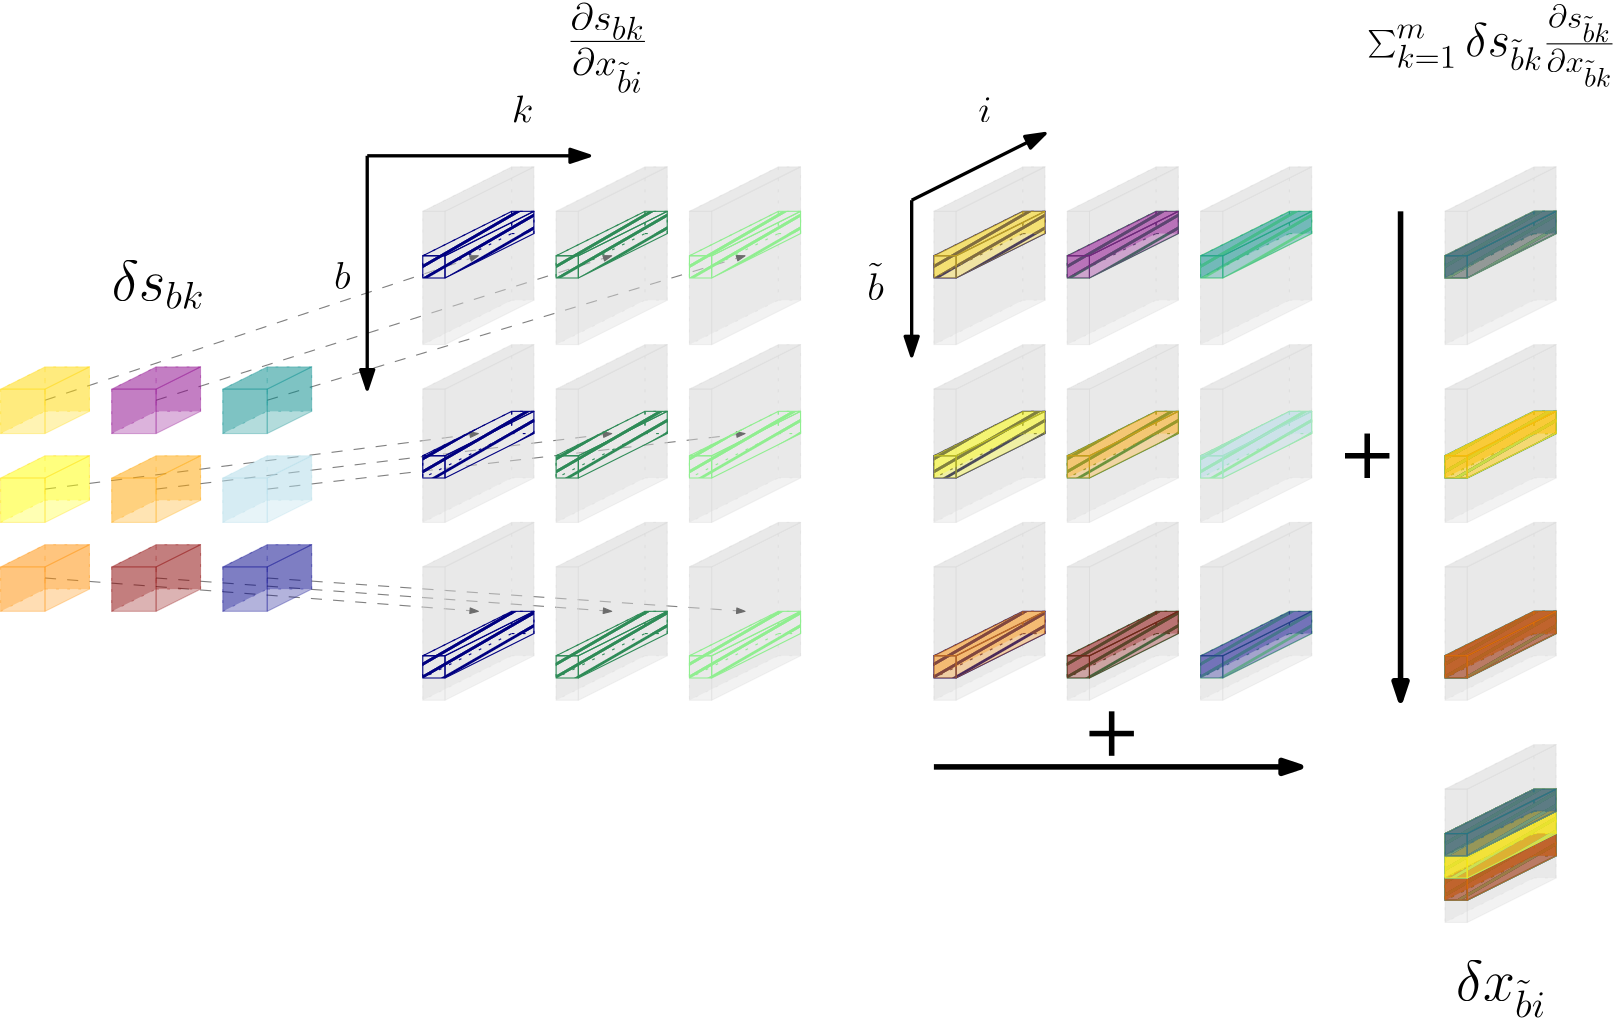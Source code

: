 <?xml version="1.0"?>
<!DOCTYPE ipe SYSTEM "ipe.dtd">
<ipe version="70206" creator="Ipe 7.2.7">
<info created="D:20180420090050" modified="D:20180420124653"/>
<ipestyle name="basic">
<symbol name="arrow/arc(spx)">
<path stroke="sym-stroke" fill="sym-stroke" pen="sym-pen">
0 0 m
-1 0.333 l
-1 -0.333 l
h
</path>
</symbol>
<symbol name="arrow/farc(spx)">
<path stroke="sym-stroke" fill="white" pen="sym-pen">
0 0 m
-1 0.333 l
-1 -0.333 l
h
</path>
</symbol>
<symbol name="arrow/ptarc(spx)">
<path stroke="sym-stroke" fill="sym-stroke" pen="sym-pen">
0 0 m
-1 0.333 l
-0.8 0 l
-1 -0.333 l
h
</path>
</symbol>
<symbol name="arrow/fptarc(spx)">
<path stroke="sym-stroke" fill="white" pen="sym-pen">
0 0 m
-1 0.333 l
-0.8 0 l
-1 -0.333 l
h
</path>
</symbol>
<symbol name="mark/circle(sx)" transformations="translations">
<path fill="sym-stroke">
0.6 0 0 0.6 0 0 e
0.4 0 0 0.4 0 0 e
</path>
</symbol>
<symbol name="mark/disk(sx)" transformations="translations">
<path fill="sym-stroke">
0.6 0 0 0.6 0 0 e
</path>
</symbol>
<symbol name="mark/fdisk(sfx)" transformations="translations">
<group>
<path fill="sym-fill">
0.5 0 0 0.5 0 0 e
</path>
<path fill="sym-stroke" fillrule="eofill">
0.6 0 0 0.6 0 0 e
0.4 0 0 0.4 0 0 e
</path>
</group>
</symbol>
<symbol name="mark/box(sx)" transformations="translations">
<path fill="sym-stroke" fillrule="eofill">
-0.6 -0.6 m
0.6 -0.6 l
0.6 0.6 l
-0.6 0.6 l
h
-0.4 -0.4 m
0.4 -0.4 l
0.4 0.4 l
-0.4 0.4 l
h
</path>
</symbol>
<symbol name="mark/square(sx)" transformations="translations">
<path fill="sym-stroke">
-0.6 -0.6 m
0.6 -0.6 l
0.6 0.6 l
-0.6 0.6 l
h
</path>
</symbol>
<symbol name="mark/fsquare(sfx)" transformations="translations">
<group>
<path fill="sym-fill">
-0.5 -0.5 m
0.5 -0.5 l
0.5 0.5 l
-0.5 0.5 l
h
</path>
<path fill="sym-stroke" fillrule="eofill">
-0.6 -0.6 m
0.6 -0.6 l
0.6 0.6 l
-0.6 0.6 l
h
-0.4 -0.4 m
0.4 -0.4 l
0.4 0.4 l
-0.4 0.4 l
h
</path>
</group>
</symbol>
<symbol name="mark/cross(sx)" transformations="translations">
<group>
<path fill="sym-stroke">
-0.43 -0.57 m
0.57 0.43 l
0.43 0.57 l
-0.57 -0.43 l
h
</path>
<path fill="sym-stroke">
-0.43 0.57 m
0.57 -0.43 l
0.43 -0.57 l
-0.57 0.43 l
h
</path>
</group>
</symbol>
<symbol name="arrow/fnormal(spx)">
<path stroke="sym-stroke" fill="white" pen="sym-pen">
0 0 m
-1 0.333 l
-1 -0.333 l
h
</path>
</symbol>
<symbol name="arrow/pointed(spx)">
<path stroke="sym-stroke" fill="sym-stroke" pen="sym-pen">
0 0 m
-1 0.333 l
-0.8 0 l
-1 -0.333 l
h
</path>
</symbol>
<symbol name="arrow/fpointed(spx)">
<path stroke="sym-stroke" fill="white" pen="sym-pen">
0 0 m
-1 0.333 l
-0.8 0 l
-1 -0.333 l
h
</path>
</symbol>
<symbol name="arrow/linear(spx)">
<path stroke="sym-stroke" pen="sym-pen">
-1 0.333 m
0 0 l
-1 -0.333 l
</path>
</symbol>
<symbol name="arrow/fdouble(spx)">
<path stroke="sym-stroke" fill="white" pen="sym-pen">
0 0 m
-1 0.333 l
-1 -0.333 l
h
-1 0 m
-2 0.333 l
-2 -0.333 l
h
</path>
</symbol>
<symbol name="arrow/double(spx)">
<path stroke="sym-stroke" fill="sym-stroke" pen="sym-pen">
0 0 m
-1 0.333 l
-1 -0.333 l
h
-1 0 m
-2 0.333 l
-2 -0.333 l
h
</path>
</symbol>
<pen name="heavier" value="0.8"/>
<pen name="fat" value="1.2"/>
<pen name="ultrafat" value="2"/>
<symbolsize name="large" value="5"/>
<symbolsize name="small" value="2"/>
<symbolsize name="tiny" value="1.1"/>
<arrowsize name="large" value="10"/>
<arrowsize name="small" value="5"/>
<arrowsize name="tiny" value="3"/>
<color name="red" value="1 0 0"/>
<color name="green" value="0 1 0"/>
<color name="blue" value="0 0 1"/>
<color name="yellow" value="1 1 0"/>
<color name="orange" value="1 0.647 0"/>
<color name="gold" value="1 0.843 0"/>
<color name="purple" value="0.627 0.125 0.941"/>
<color name="gray" value="0.745"/>
<color name="brown" value="0.647 0.165 0.165"/>
<color name="navy" value="0 0 0.502"/>
<color name="pink" value="1 0.753 0.796"/>
<color name="seagreen" value="0.18 0.545 0.341"/>
<color name="turquoise" value="0.251 0.878 0.816"/>
<color name="violet" value="0.933 0.51 0.933"/>
<color name="darkblue" value="0 0 0.545"/>
<color name="darkcyan" value="0 0.545 0.545"/>
<color name="darkgray" value="0.663"/>
<color name="darkgreen" value="0 0.392 0"/>
<color name="darkmagenta" value="0.545 0 0.545"/>
<color name="darkorange" value="1 0.549 0"/>
<color name="darkred" value="0.545 0 0"/>
<color name="lightblue" value="0.678 0.847 0.902"/>
<color name="lightcyan" value="0.878 1 1"/>
<color name="lightgray" value="0.827"/>
<color name="lightgreen" value="0.565 0.933 0.565"/>
<color name="lightyellow" value="1 1 0.878"/>
<dashstyle name="dashed" value="[4] 0"/>
<dashstyle name="dotted" value="[1 3] 0"/>
<dashstyle name="dash dotted" value="[4 2 1 2] 0"/>
<dashstyle name="dash dot dotted" value="[4 2 1 2 1 2] 0"/>
<textsize name="large" value="\large"/>
<textsize name="Large" value="\Large"/>
<textsize name="LARGE" value="\LARGE"/>
<textsize name="huge" value="\huge"/>
<textsize name="Huge" value="\Huge"/>
<textsize name="small" value="\small"/>
<textsize name="footnote" value="\footnotesize"/>
<textsize name="tiny" value="\tiny"/>
<textstyle name="center" begin="\begin{center}" end="\end{center}"/>
<textstyle name="itemize" begin="\begin{itemize}" end="\end{itemize}"/>
<textstyle name="item" begin="\begin{itemize}\item{}" end="\end{itemize}"/>
<gridsize name="4 pts" value="4"/>
<gridsize name="8 pts (~3 mm)" value="8"/>
<gridsize name="16 pts (~6 mm)" value="16"/>
<gridsize name="32 pts (~12 mm)" value="32"/>
<gridsize name="10 pts (~3.5 mm)" value="10"/>
<gridsize name="20 pts (~7 mm)" value="20"/>
<gridsize name="14 pts (~5 mm)" value="14"/>
<gridsize name="28 pts (~10 mm)" value="28"/>
<gridsize name="56 pts (~20 mm)" value="56"/>
<anglesize name="90 deg" value="90"/>
<anglesize name="60 deg" value="60"/>
<anglesize name="45 deg" value="45"/>
<anglesize name="30 deg" value="30"/>
<anglesize name="22.5 deg" value="22.5"/>
<opacity name="10%" value="0.1"/>
<opacity name="30%" value="0.3"/>
<opacity name="50%" value="0.5"/>
<opacity name="75%" value="0.75"/>
<tiling name="falling" angle="-60" step="4" width="1"/>
<tiling name="rising" angle="30" step="4" width="1"/>
</ipestyle>
<page>
<layer name="alpha"/>
<view layers="alpha" active="alpha"/>
<path layer="alpha" matrix="1 0 0 1 200 272" stroke="lightgray" fill="lightgray" opacity="30%">
144 432 m
152 432 l
184 448 l
176 448 l
h
</path>
<path matrix="1 0 0 1 192 272" stroke="lightgray" fill="lightgray" dash="dotted" opacity="30%">
152 432 m
184 448 l
184 400 l
152 384 l
h
</path>
<path matrix="1 0 0 1 232 288" stroke="lightgray" fill="lightgray" dash="dotted" opacity="30%">
144 432 m
144 384 l
152 384 l
152 432 l
h
</path>
<path matrix="1 0 0 1 200 272" stroke="lightgray" fill="lightgray" opacity="30%">
144 432 m
144 384 l
152 384 l
152 432 l
h
</path>
<path matrix="1 0 0 1 200 272" stroke="lightgray" fill="lightgray" opacity="30%">
152 432 m
184 448 l
184 400 l
152 384 l
h
</path>
<path matrix="1 0 0 1 248 272" stroke="lightgray" fill="lightgray" opacity="30%">
144 432 m
152 432 l
184 448 l
176 448 l
h
</path>
<path matrix="1 0 0 1 240 272" stroke="lightgray" fill="lightgray" dash="dotted" opacity="30%">
152 432 m
184 448 l
184 400 l
152 384 l
h
</path>
<path matrix="1 0 0 1 280 288" stroke="lightgray" fill="lightgray" dash="dotted" opacity="30%">
144 432 m
144 384 l
152 384 l
152 432 l
h
</path>
<path matrix="1 0 0 1 248 272" stroke="lightgray" fill="lightgray" opacity="30%">
144 432 m
144 384 l
152 384 l
152 432 l
h
</path>
<path matrix="1 0 0 1 248 272" stroke="lightgray" fill="lightgray" opacity="30%">
152 432 m
184 448 l
184 400 l
152 384 l
h
</path>
<path matrix="1 0 0 1 296 272" stroke="lightgray" fill="lightgray" opacity="30%">
144 432 m
152 432 l
184 448 l
176 448 l
h
</path>
<path matrix="1 0 0 1 288 272" stroke="lightgray" fill="lightgray" dash="dotted" opacity="30%">
152 432 m
184 448 l
184 400 l
152 384 l
h
</path>
<path matrix="1 0 0 1 328 288" stroke="lightgray" fill="lightgray" dash="dotted" opacity="30%">
144 432 m
144 384 l
152 384 l
152 432 l
h
</path>
<path matrix="1 0 0 1 296 272" stroke="lightgray" fill="lightgray" opacity="30%">
144 432 m
144 384 l
152 384 l
152 432 l
h
</path>
<path matrix="1 0 0 1 296 272" stroke="lightgray" fill="lightgray" opacity="30%">
152 432 m
184 448 l
184 400 l
152 384 l
h
</path>
<path matrix="1 0 0 1 200 208" stroke="lightgray" fill="lightgray" opacity="30%">
144 432 m
152 432 l
184 448 l
176 448 l
h
</path>
<path matrix="1 0 0 1 192 208" stroke="lightgray" fill="lightgray" dash="dotted" opacity="30%">
152 432 m
184 448 l
184 400 l
152 384 l
h
</path>
<path matrix="1 0 0 1 232 224" stroke="lightgray" fill="lightgray" dash="dotted" opacity="30%">
144 432 m
144 384 l
152 384 l
152 432 l
h
</path>
<path matrix="1 0 0 1 200 208" stroke="lightgray" fill="lightgray" opacity="30%">
144 432 m
144 384 l
152 384 l
152 432 l
h
</path>
<path matrix="1 0 0 1 200 208" stroke="lightgray" fill="lightgray" opacity="30%">
152 432 m
184 448 l
184 400 l
152 384 l
h
</path>
<path matrix="1 0 0 1 248 208" stroke="lightgray" fill="lightgray" opacity="30%">
144 432 m
152 432 l
184 448 l
176 448 l
h
</path>
<path matrix="1 0 0 1 240 208" stroke="lightgray" fill="lightgray" dash="dotted" opacity="30%">
152 432 m
184 448 l
184 400 l
152 384 l
h
</path>
<path matrix="1 0 0 1 280 224" stroke="lightgray" fill="lightgray" dash="dotted" opacity="30%">
144 432 m
144 384 l
152 384 l
152 432 l
h
</path>
<path matrix="1 0 0 1 248 208" stroke="lightgray" fill="lightgray" opacity="30%">
144 432 m
144 384 l
152 384 l
152 432 l
h
</path>
<path matrix="1 0 0 1 248 208" stroke="lightgray" fill="lightgray" opacity="30%">
152 432 m
184 448 l
184 400 l
152 384 l
h
</path>
<path matrix="1 0 0 1 296 208" stroke="lightgray" fill="lightgray" opacity="30%">
144 432 m
152 432 l
184 448 l
176 448 l
h
</path>
<path matrix="1 0 0 1 288 208" stroke="lightgray" fill="lightgray" dash="dotted" opacity="30%">
152 432 m
184 448 l
184 400 l
152 384 l
h
</path>
<path matrix="1 0 0 1 328 224" stroke="lightgray" fill="lightgray" dash="dotted" opacity="30%">
144 432 m
144 384 l
152 384 l
152 432 l
h
</path>
<path matrix="1 0 0 1 296 208" stroke="lightgray" fill="lightgray" opacity="30%">
144 432 m
144 384 l
152 384 l
152 432 l
h
</path>
<path matrix="1 0 0 1 296 208" stroke="lightgray" fill="lightgray" opacity="30%">
152 432 m
184 448 l
184 400 l
152 384 l
h
</path>
<path matrix="1 0 0 1 200 144" stroke="lightgray" fill="lightgray" opacity="30%">
144 432 m
152 432 l
184 448 l
176 448 l
h
</path>
<path matrix="1 0 0 1 192 144" stroke="lightgray" fill="lightgray" dash="dotted" opacity="30%">
152 432 m
184 448 l
184 400 l
152 384 l
h
</path>
<path matrix="1 0 0 1 232 160" stroke="lightgray" fill="lightgray" dash="dotted" opacity="30%">
144 432 m
144 384 l
152 384 l
152 432 l
h
</path>
<path matrix="1 0 0 1 200 144" stroke="lightgray" fill="lightgray" opacity="30%">
144 432 m
144 384 l
152 384 l
152 432 l
h
</path>
<path matrix="1 0 0 1 200 144" stroke="lightgray" fill="lightgray" opacity="30%">
152 432 m
184 448 l
184 400 l
152 384 l
h
</path>
<path matrix="1 0 0 1 248 144" stroke="lightgray" fill="lightgray" opacity="30%">
144 432 m
152 432 l
184 448 l
176 448 l
h
</path>
<path matrix="1 0 0 1 240 144" stroke="lightgray" fill="lightgray" dash="dotted" opacity="30%">
152 432 m
184 448 l
184 400 l
152 384 l
h
</path>
<path matrix="1 0 0 1 280 160" stroke="lightgray" fill="lightgray" dash="dotted" opacity="30%">
144 432 m
144 384 l
152 384 l
152 432 l
h
</path>
<path matrix="1 0 0 1 248 144" stroke="lightgray" fill="lightgray" opacity="30%">
144 432 m
144 384 l
152 384 l
152 432 l
h
</path>
<path matrix="1 0 0 1 248 144" stroke="lightgray" fill="lightgray" opacity="30%">
152 432 m
184 448 l
184 400 l
152 384 l
h
</path>
<path matrix="1 0 0 1 296 144" stroke="lightgray" fill="lightgray" opacity="30%">
144 432 m
152 432 l
184 448 l
176 448 l
h
</path>
<path matrix="1 0 0 1 288 144" stroke="lightgray" fill="lightgray" dash="dotted" opacity="30%">
152 432 m
184 448 l
184 400 l
152 384 l
h
</path>
<path matrix="1 0 0 1 328 160" stroke="lightgray" fill="lightgray" dash="dotted" opacity="30%">
144 432 m
144 384 l
152 384 l
152 432 l
h
</path>
<path matrix="1 0 0 1 296 144" stroke="lightgray" fill="lightgray" opacity="30%">
144 432 m
144 384 l
152 384 l
152 432 l
h
</path>
<path matrix="1 0 0 1 296 144" stroke="lightgray" fill="lightgray" opacity="30%">
152 432 m
184 448 l
184 400 l
152 384 l
h
</path>
<path matrix="1 0 0 1 384 272" stroke="lightgray" fill="lightgray" opacity="30%">
144 432 m
152 432 l
184 448 l
176 448 l
h
</path>
<path matrix="1 0 0 1 376 272" stroke="lightgray" fill="lightgray" dash="dotted" opacity="30%">
152 432 m
184 448 l
184 400 l
152 384 l
h
</path>
<path matrix="1 0 0 1 416 288" stroke="lightgray" fill="lightgray" dash="dotted" opacity="30%">
144 432 m
144 384 l
152 384 l
152 432 l
h
</path>
<path matrix="1 0 0 1 384 272" stroke="lightgray" fill="lightgray" opacity="30%">
144 432 m
144 384 l
152 384 l
152 432 l
h
</path>
<path matrix="1 0 0 1 384 272" stroke="lightgray" fill="lightgray" opacity="30%">
152 432 m
184 448 l
184 400 l
152 384 l
h
</path>
<path matrix="1 0 0 1 384 208" stroke="lightgray" fill="lightgray" opacity="30%">
144 432 m
152 432 l
184 448 l
176 448 l
h
</path>
<path matrix="1 0 0 1 376 208" stroke="lightgray" fill="lightgray" dash="dotted" opacity="30%">
152 432 m
184 448 l
184 400 l
152 384 l
h
</path>
<path matrix="1 0 0 1 416 224" stroke="lightgray" fill="lightgray" dash="dotted" opacity="30%">
144 432 m
144 384 l
152 384 l
152 432 l
h
</path>
<path matrix="1 0 0 1 384 208" stroke="lightgray" fill="lightgray" opacity="30%">
144 432 m
144 384 l
152 384 l
152 432 l
h
</path>
<path matrix="1 0 0 1 384 208" stroke="lightgray" fill="lightgray" opacity="30%">
152 432 m
184 448 l
184 400 l
152 384 l
h
</path>
<path matrix="1 0 0 1 384 144" stroke="lightgray" fill="lightgray" opacity="30%">
144 432 m
152 432 l
184 448 l
176 448 l
h
</path>
<path matrix="1 0 0 1 376 144" stroke="lightgray" fill="lightgray" dash="dotted" opacity="30%">
152 432 m
184 448 l
184 400 l
152 384 l
h
</path>
<path matrix="1 0 0 1 416 160" stroke="lightgray" fill="lightgray" dash="dotted" opacity="30%">
144 432 m
144 384 l
152 384 l
152 432 l
h
</path>
<path matrix="1 0 0 1 384 144" stroke="lightgray" fill="lightgray" opacity="30%">
144 432 m
144 384 l
152 384 l
152 432 l
h
</path>
<path matrix="1 0 0 1 384 144" stroke="lightgray" fill="lightgray" opacity="30%">
152 432 m
184 448 l
184 400 l
152 384 l
h
</path>
<path matrix="1 0 0 1 -128 -16" stroke="navy" fill="navy" dash="dotted" tiling="rising">
472 704 m
504 720 l
504 712 l
472 696 l
h
</path>
<path matrix="1 0 0 1 -88 0" stroke="navy" fill="navy" dash="dotted" tiling="rising">
464 704 m
464 696 l
472 696 l
472 704 l
h
</path>
<path matrix="1 0 0 1 -120 -16" stroke="navy" fill="navy" tiling="rising">
464 704 m
464 696 l
472 696 l
472 704 l
h
</path>
<path matrix="1 0 0 1 -120 -16" stroke="navy" fill="navy" tiling="rising">
464 704 m
472 704 l
504 720 l
496 720 l
h
</path>
<path matrix="1 0 0 1 -120 -16" stroke="navy" fill="navy" tiling="rising">
472 704 m
504 720 l
504 712 l
472 696 l
h
</path>
<path matrix="1 0 0 1 -128 -88" stroke="navy" fill="navy" dash="dotted" tiling="rising">
472 704 m
504 720 l
504 712 l
472 696 l
h
</path>
<path matrix="1 0 0 1 -88 -72" stroke="navy" fill="navy" dash="dotted" tiling="rising">
464 704 m
464 696 l
472 696 l
472 704 l
h
</path>
<path matrix="1 0 0 1 -120 -88" stroke="navy" fill="navy" tiling="rising">
464 704 m
464 696 l
472 696 l
472 704 l
h
</path>
<path matrix="1 0 0 1 -120 -88" stroke="navy" fill="navy" tiling="rising">
464 704 m
472 704 l
504 720 l
496 720 l
h
</path>
<path matrix="1 0 0 1 -120 -88" stroke="navy" fill="navy" tiling="rising">
472 704 m
504 720 l
504 712 l
472 696 l
h
</path>
<path matrix="1 0 0 1 -128 -160" stroke="navy" fill="navy" dash="dotted" tiling="rising">
472 704 m
504 720 l
504 712 l
472 696 l
h
</path>
<path matrix="1 0 0 1 -88 -144" stroke="navy" fill="navy" dash="dotted" tiling="rising">
464 704 m
464 696 l
472 696 l
472 704 l
h
</path>
<path matrix="1 0 0 1 -120 -160" stroke="navy" fill="navy" tiling="rising">
464 704 m
464 696 l
472 696 l
472 704 l
h
</path>
<path matrix="1 0 0 1 -120 -160" stroke="navy" fill="navy" tiling="rising">
464 704 m
472 704 l
504 720 l
496 720 l
h
</path>
<path matrix="1 0 0 1 -120 -160" stroke="navy" fill="navy" tiling="rising">
472 704 m
504 720 l
504 712 l
472 696 l
h
</path>
<path matrix="1 0 0 1 -80 -16" stroke="seagreen" fill="seagreen" dash="dotted" tiling="rising">
472 704 m
504 720 l
504 712 l
472 696 l
h
</path>
<path matrix="1 0 0 1 -40 0" stroke="seagreen" fill="seagreen" dash="dotted" tiling="rising">
464 704 m
464 696 l
472 696 l
472 704 l
h
</path>
<path matrix="1 0 0 1 -72 -16" stroke="seagreen" fill="seagreen" tiling="rising">
464 704 m
464 696 l
472 696 l
472 704 l
h
</path>
<path matrix="1 0 0 1 -72 -16" stroke="seagreen" fill="seagreen" tiling="rising">
464 704 m
472 704 l
504 720 l
496 720 l
h
</path>
<path matrix="1 0 0 1 -72 -16" stroke="seagreen" fill="seagreen" tiling="rising">
472 704 m
504 720 l
504 712 l
472 696 l
h
</path>
<path matrix="1 0 0 1 -80 -88" stroke="seagreen" fill="seagreen" dash="dotted" tiling="rising">
472 704 m
504 720 l
504 712 l
472 696 l
h
</path>
<path matrix="1 0 0 1 -40 -72" stroke="seagreen" fill="seagreen" dash="dotted" tiling="rising">
464 704 m
464 696 l
472 696 l
472 704 l
h
</path>
<path matrix="1 0 0 1 -72 -88" stroke="seagreen" fill="seagreen" tiling="rising">
464 704 m
464 696 l
472 696 l
472 704 l
h
</path>
<path matrix="1 0 0 1 -72 -88" stroke="seagreen" fill="seagreen" tiling="rising">
464 704 m
472 704 l
504 720 l
496 720 l
h
</path>
<path matrix="1 0 0 1 -72 -88" stroke="seagreen" fill="seagreen" tiling="rising">
472 704 m
504 720 l
504 712 l
472 696 l
h
</path>
<path matrix="1 0 0 1 -80 -160" stroke="seagreen" fill="seagreen" dash="dotted" tiling="rising">
472 704 m
504 720 l
504 712 l
472 696 l
h
</path>
<path matrix="1 0 0 1 -40 -144" stroke="seagreen" fill="seagreen" dash="dotted" tiling="rising">
464 704 m
464 696 l
472 696 l
472 704 l
h
</path>
<path matrix="1 0 0 1 -72 -160" stroke="seagreen" fill="seagreen" tiling="rising">
464 704 m
464 696 l
472 696 l
472 704 l
h
</path>
<path matrix="1 0 0 1 -72 -160" stroke="seagreen" fill="seagreen" tiling="rising">
464 704 m
472 704 l
504 720 l
496 720 l
h
</path>
<path matrix="1 0 0 1 -72 -160" stroke="seagreen" fill="seagreen" tiling="rising">
472 704 m
504 720 l
504 712 l
472 696 l
h
</path>
<path matrix="1 0 0 1 -32 -16" stroke="lightgreen" fill="lightgreen" dash="dotted" tiling="rising">
472 704 m
504 720 l
504 712 l
472 696 l
h
</path>
<path matrix="1 0 0 1 8 0" stroke="lightgreen" fill="lightgreen" dash="dotted" tiling="rising">
464 704 m
464 696 l
472 696 l
472 704 l
h
</path>
<path matrix="1 0 0 1 -24 -16" stroke="lightgreen" fill="lightgreen" tiling="rising">
464 704 m
464 696 l
472 696 l
472 704 l
h
</path>
<path matrix="1 0 0 1 -24 -16" stroke="lightgreen" fill="lightgreen" tiling="rising">
464 704 m
472 704 l
504 720 l
496 720 l
h
</path>
<path matrix="1 0 0 1 -24 -16" stroke="lightgreen" fill="lightgreen" tiling="rising">
472 704 m
504 720 l
504 712 l
472 696 l
h
</path>
<path matrix="1 0 0 1 -32 -88" stroke="lightgreen" fill="lightgreen" dash="dotted" tiling="rising">
472 704 m
504 720 l
504 712 l
472 696 l
h
</path>
<path matrix="1 0 0 1 8 -72" stroke="lightgreen" fill="lightgreen" dash="dotted" tiling="rising">
464 704 m
464 696 l
472 696 l
472 704 l
h
</path>
<path matrix="1 0 0 1 -24 -88" stroke="lightgreen" fill="lightgreen" tiling="rising">
464 704 m
464 696 l
472 696 l
472 704 l
h
</path>
<path matrix="1 0 0 1 -24 -88" stroke="lightgreen" fill="lightgreen" tiling="rising">
464 704 m
472 704 l
504 720 l
496 720 l
h
</path>
<path matrix="1 0 0 1 -24 -88" stroke="lightgreen" fill="lightgreen" tiling="rising">
472 704 m
504 720 l
504 712 l
472 696 l
h
</path>
<path matrix="1 0 0 1 -32 -160" stroke="lightgreen" fill="lightgreen" dash="dotted" tiling="rising">
472 704 m
504 720 l
504 712 l
472 696 l
h
</path>
<path matrix="1 0 0 1 8 -144" stroke="lightgreen" fill="lightgreen" dash="dotted" tiling="rising">
464 704 m
464 696 l
472 696 l
472 704 l
h
</path>
<path matrix="1 0 0 1 -24 -160" stroke="lightgreen" fill="lightgreen" tiling="rising">
464 704 m
464 696 l
472 696 l
472 704 l
h
</path>
<path matrix="1 0 0 1 -24 -160" stroke="lightgreen" fill="lightgreen" tiling="rising">
464 704 m
472 704 l
504 720 l
496 720 l
h
</path>
<path matrix="1 0 0 1 -24 -160" stroke="lightgreen" fill="lightgreen" tiling="rising">
472 704 m
504 720 l
504 712 l
472 696 l
h
</path>
<path matrix="1 0 0 1 56 -16" stroke="navy" fill="navy" dash="dotted" tiling="rising">
472 704 m
504 720 l
504 712 l
472 696 l
h
</path>
<path matrix="1 0 0 1 96 0" stroke="navy" fill="navy" dash="dotted" tiling="rising">
464 704 m
464 696 l
472 696 l
472 704 l
h
</path>
<path matrix="1 0 0 1 64 -16" stroke="navy" fill="navy" tiling="rising">
464 704 m
464 696 l
472 696 l
472 704 l
h
</path>
<path matrix="1 0 0 1 64 -16" stroke="navy" fill="navy" tiling="rising">
464 704 m
472 704 l
504 720 l
496 720 l
h
</path>
<path matrix="1 0 0 1 64 -16" stroke="navy" fill="navy" tiling="rising">
472 704 m
504 720 l
504 712 l
472 696 l
h
</path>
<path matrix="1 0 0 1 56 -88" stroke="navy" fill="navy" dash="dotted" tiling="rising">
472 704 m
504 720 l
504 712 l
472 696 l
h
</path>
<path matrix="1 0 0 1 96 -72" stroke="navy" fill="navy" dash="dotted" tiling="rising">
464 704 m
464 696 l
472 696 l
472 704 l
h
</path>
<path matrix="1 0 0 1 64 -88" stroke="navy" fill="navy" tiling="rising">
464 704 m
464 696 l
472 696 l
472 704 l
h
</path>
<path matrix="1 0 0 1 64 -88" stroke="navy" fill="navy" tiling="rising">
464 704 m
472 704 l
504 720 l
496 720 l
h
</path>
<path matrix="1 0 0 1 64 -88" stroke="navy" fill="navy" tiling="rising">
472 704 m
504 720 l
504 712 l
472 696 l
h
</path>
<path matrix="1 0 0 1 56 -160" stroke="navy" fill="navy" dash="dotted" tiling="rising">
472 704 m
504 720 l
504 712 l
472 696 l
h
</path>
<path matrix="1 0 0 1 96 -144" stroke="navy" fill="navy" dash="dotted" tiling="rising">
464 704 m
464 696 l
472 696 l
472 704 l
h
</path>
<path matrix="1 0 0 1 64 -160" stroke="navy" fill="navy" tiling="rising">
464 704 m
464 696 l
472 696 l
472 704 l
h
</path>
<path matrix="1 0 0 1 64 -160" stroke="navy" fill="navy" tiling="rising">
464 704 m
472 704 l
504 720 l
496 720 l
h
</path>
<path matrix="1 0 0 1 64 -160" stroke="navy" fill="navy" tiling="rising">
472 704 m
504 720 l
504 712 l
472 696 l
h
</path>
<path matrix="1 0 0 1 -128 -16" stroke="gold" fill="gold" dash="dotted" opacity="30%">
472 704 m
504 720 l
504 712 l
472 696 l
h
</path>
<path matrix="1 0 0 1 -88 0" stroke="gold" fill="gold" dash="dotted" opacity="30%">
464 704 m
464 696 l
472 696 l
472 704 l
h
</path>
<path matrix="1 0 0 1 -120 -16" stroke="gold" fill="gold" opacity="30%">
464 704 m
464 696 l
472 696 l
472 704 l
h
</path>
<path matrix="1 0 0 1 -120 -16" stroke="gold" fill="gold" opacity="30%">
464 704 m
472 704 l
504 720 l
496 720 l
h
</path>
<path matrix="1 0 0 1 -120 -16" stroke="gold" fill="gold" opacity="30%">
472 704 m
504 720 l
504 712 l
472 696 l
h
</path>
<path matrix="1 0 0 1 56 -16" stroke="seagreen" fill="seagreen" dash="dotted" tiling="rising">
472 704 m
504 720 l
504 712 l
472 696 l
h
</path>
<path matrix="1 0 0 1 96 0" stroke="seagreen" fill="seagreen" dash="dotted" tiling="rising">
464 704 m
464 696 l
472 696 l
472 704 l
h
</path>
<path matrix="1 0 0 1 64 -16" stroke="seagreen" fill="seagreen" tiling="rising">
464 704 m
464 696 l
472 696 l
472 704 l
h
</path>
<path matrix="1 0 0 1 64 -16" stroke="seagreen" fill="seagreen" tiling="rising">
464 704 m
472 704 l
504 720 l
496 720 l
h
</path>
<path matrix="1 0 0 1 64 -16" stroke="seagreen" fill="seagreen" tiling="rising">
472 704 m
504 720 l
504 712 l
472 696 l
h
</path>
<path matrix="1 0 0 1 56 -88" stroke="seagreen" fill="seagreen" dash="dotted" tiling="rising">
472 704 m
504 720 l
504 712 l
472 696 l
h
</path>
<path matrix="1 0 0 1 96 -72" stroke="seagreen" fill="seagreen" dash="dotted" tiling="rising">
464 704 m
464 696 l
472 696 l
472 704 l
h
</path>
<path matrix="1 0 0 1 64 -88" stroke="seagreen" fill="seagreen" tiling="rising">
464 704 m
464 696 l
472 696 l
472 704 l
h
</path>
<path matrix="1 0 0 1 64 -88" stroke="seagreen" fill="seagreen" tiling="rising">
464 704 m
472 704 l
504 720 l
496 720 l
h
</path>
<path matrix="1 0 0 1 64 -88" stroke="seagreen" fill="seagreen" tiling="rising">
472 704 m
504 720 l
504 712 l
472 696 l
h
</path>
<path matrix="1 0 0 1 56 -160" stroke="seagreen" fill="seagreen" dash="dotted" tiling="rising">
472 704 m
504 720 l
504 712 l
472 696 l
h
</path>
<path matrix="1 0 0 1 96 -144" stroke="seagreen" fill="seagreen" dash="dotted" tiling="rising">
464 704 m
464 696 l
472 696 l
472 704 l
h
</path>
<path matrix="1 0 0 1 64 -160" stroke="seagreen" fill="seagreen" tiling="rising">
464 704 m
464 696 l
472 696 l
472 704 l
h
</path>
<path matrix="1 0 0 1 64 -160" stroke="seagreen" fill="seagreen" tiling="rising">
464 704 m
472 704 l
504 720 l
496 720 l
h
</path>
<path matrix="1 0 0 1 64 -160" stroke="seagreen" fill="seagreen" tiling="rising">
472 704 m
504 720 l
504 712 l
472 696 l
h
</path>
<path matrix="1 0 0 1 56 -16" stroke="lightgreen" fill="lightgreen" dash="dotted" tiling="rising">
472 704 m
504 720 l
504 712 l
472 696 l
h
</path>
<path matrix="1 0 0 1 96 0" stroke="lightgreen" fill="lightgreen" dash="dotted" tiling="rising">
464 704 m
464 696 l
472 696 l
472 704 l
h
</path>
<path matrix="1 0 0 1 64 -16" stroke="lightgreen" fill="lightgreen" tiling="rising">
464 704 m
464 696 l
472 696 l
472 704 l
h
</path>
<path matrix="1 0 0 1 64 -16" stroke="lightgreen" fill="lightgreen" tiling="rising">
464 704 m
472 704 l
504 720 l
496 720 l
h
</path>
<path matrix="1 0 0 1 64 -16" stroke="lightgreen" fill="lightgreen" tiling="rising">
472 704 m
504 720 l
504 712 l
472 696 l
h
</path>
<path matrix="1 0 0 1 56 -88" stroke="lightgreen" fill="lightgreen" dash="dotted" tiling="rising">
472 704 m
504 720 l
504 712 l
472 696 l
h
</path>
<path matrix="1 0 0 1 96 -72" stroke="lightgreen" fill="lightgreen" dash="dotted" tiling="rising">
464 704 m
464 696 l
472 696 l
472 704 l
h
</path>
<path matrix="1 0 0 1 64 -88" stroke="lightgreen" fill="lightgreen" tiling="rising">
464 704 m
464 696 l
472 696 l
472 704 l
h
</path>
<path matrix="1 0 0 1 64 -88" stroke="lightgreen" fill="lightgreen" tiling="rising">
464 704 m
472 704 l
504 720 l
496 720 l
h
</path>
<path matrix="1 0 0 1 64 -88" stroke="lightgreen" fill="lightgreen" tiling="rising">
472 704 m
504 720 l
504 712 l
472 696 l
h
</path>
<path matrix="1 0 0 1 56 -160" stroke="lightgreen" fill="lightgreen" dash="dotted" tiling="rising">
472 704 m
504 720 l
504 712 l
472 696 l
h
</path>
<path matrix="1 0 0 1 96 -144" stroke="lightgreen" fill="lightgreen" dash="dotted" tiling="rising">
464 704 m
464 696 l
472 696 l
472 704 l
h
</path>
<path matrix="1 0 0 1 64 -160" stroke="lightgreen" fill="lightgreen" tiling="rising">
464 704 m
464 696 l
472 696 l
472 704 l
h
</path>
<path matrix="1 0 0 1 64 -160" stroke="lightgreen" fill="lightgreen" tiling="rising">
464 704 m
472 704 l
504 720 l
496 720 l
h
</path>
<path matrix="1 0 0 1 64 -160" stroke="lightgreen" fill="lightgreen" tiling="rising">
472 704 m
504 720 l
504 712 l
472 696 l
h
</path>
<path matrix="1 0 0 1 56 -16" stroke="gold" fill="gold" dash="dotted" opacity="30%">
472 704 m
504 720 l
504 712 l
472 696 l
h
</path>
<path matrix="1 0 0 1 96 0" stroke="gold" fill="gold" dash="dotted" opacity="30%">
464 704 m
464 696 l
472 696 l
472 704 l
h
</path>
<path matrix="1 0 0 1 64 -16" stroke="gold" fill="gold" opacity="30%">
464 704 m
464 696 l
472 696 l
472 704 l
h
</path>
<path matrix="1 0 0 1 64 -16" stroke="gold" fill="gold" opacity="30%">
464 704 m
472 704 l
504 720 l
496 720 l
h
</path>
<path matrix="1 0 0 1 64 -16" stroke="gold" fill="gold" opacity="30%">
472 704 m
504 720 l
504 712 l
472 696 l
h
</path>
<path matrix="1 0 0 1 -80 -16" stroke="darkmagenta" fill="darkmagenta" dash="dotted" opacity="30%">
472 704 m
504 720 l
504 712 l
472 696 l
h
</path>
<path matrix="1 0 0 1 -40 0" stroke="darkmagenta" fill="darkmagenta" dash="dotted" opacity="30%">
464 704 m
464 696 l
472 696 l
472 704 l
h
</path>
<path matrix="1 0 0 1 -72 -16" stroke="darkmagenta" fill="darkmagenta" opacity="30%">
464 704 m
464 696 l
472 696 l
472 704 l
h
</path>
<path matrix="1 0 0 1 -72 -16" stroke="darkmagenta" fill="darkmagenta" opacity="30%">
464 704 m
472 704 l
504 720 l
496 720 l
h
</path>
<path matrix="1 0 0 1 -72 -16" stroke="darkmagenta" fill="darkmagenta" opacity="30%">
472 704 m
504 720 l
504 712 l
472 696 l
h
</path>
<path matrix="1 0 0 1 56 -16" stroke="darkmagenta" fill="darkmagenta" dash="dotted" opacity="30%">
472 704 m
504 720 l
504 712 l
472 696 l
h
</path>
<path matrix="1 0 0 1 96 0" stroke="darkmagenta" fill="darkmagenta" dash="dotted" opacity="30%">
464 704 m
464 696 l
472 696 l
472 704 l
h
</path>
<path matrix="1 0 0 1 64 -16" stroke="darkmagenta" fill="darkmagenta" opacity="30%">
464 704 m
464 696 l
472 696 l
472 704 l
h
</path>
<path matrix="1 0 0 1 64 -16" stroke="darkmagenta" fill="darkmagenta" opacity="30%">
464 704 m
472 704 l
504 720 l
496 720 l
h
</path>
<path matrix="1 0 0 1 64 -16" stroke="darkmagenta" fill="darkmagenta" opacity="30%">
472 704 m
504 720 l
504 712 l
472 696 l
h
</path>
<path matrix="1 0 0 1 -32 -16" stroke="darkcyan" fill="darkcyan" dash="dotted" opacity="30%">
472 704 m
504 720 l
504 712 l
472 696 l
h
</path>
<path matrix="1 0 0 1 8 0" stroke="darkcyan" fill="darkcyan" dash="dotted" opacity="30%">
464 704 m
464 696 l
472 696 l
472 704 l
h
</path>
<path matrix="1 0 0 1 -24 -16" stroke="darkcyan" fill="darkcyan" opacity="30%">
464 704 m
464 696 l
472 696 l
472 704 l
h
</path>
<path matrix="1 0 0 1 -24 -16" stroke="darkcyan" fill="darkcyan" opacity="30%">
464 704 m
472 704 l
504 720 l
496 720 l
h
</path>
<path matrix="1 0 0 1 -24 -16" stroke="darkcyan" fill="darkcyan" opacity="30%">
472 704 m
504 720 l
504 712 l
472 696 l
h
</path>
<path matrix="1 0 0 1 56 -16" stroke="darkcyan" fill="darkcyan" dash="dotted" opacity="30%">
472 704 m
504 720 l
504 712 l
472 696 l
h
</path>
<path matrix="1 0 0 1 96 0" stroke="darkcyan" fill="darkcyan" dash="dotted" opacity="30%">
464 704 m
464 696 l
472 696 l
472 704 l
h
</path>
<path matrix="1 0 0 1 64 -16" stroke="darkcyan" fill="darkcyan" opacity="30%">
464 704 m
464 696 l
472 696 l
472 704 l
h
</path>
<path matrix="1 0 0 1 64 -16" stroke="darkcyan" fill="darkcyan" opacity="30%">
464 704 m
472 704 l
504 720 l
496 720 l
h
</path>
<path matrix="1 0 0 1 64 -16" stroke="darkcyan" fill="darkcyan" opacity="30%">
472 704 m
504 720 l
504 712 l
472 696 l
h
</path>
<path matrix="1 0 0 1 -128 -88" stroke="yellow" fill="yellow" dash="dotted" opacity="30%">
472 704 m
504 720 l
504 712 l
472 696 l
h
</path>
<path matrix="1 0 0 1 -88 -72" stroke="yellow" fill="yellow" dash="dotted" opacity="30%">
464 704 m
464 696 l
472 696 l
472 704 l
h
</path>
<path matrix="1 0 0 1 -120 -88" stroke="yellow" fill="yellow" opacity="30%">
464 704 m
464 696 l
472 696 l
472 704 l
h
</path>
<path matrix="1 0 0 1 -120 -88" stroke="yellow" fill="yellow" opacity="30%">
464 704 m
472 704 l
504 720 l
496 720 l
h
</path>
<path matrix="1 0 0 1 -120 -88" stroke="yellow" fill="yellow" opacity="30%">
472 704 m
504 720 l
504 712 l
472 696 l
h
</path>
<path matrix="1 0 0 1 56 -88" stroke="yellow" fill="yellow" dash="dotted" opacity="30%">
472 704 m
504 720 l
504 712 l
472 696 l
h
</path>
<path matrix="1 0 0 1 96 -72" stroke="yellow" fill="yellow" dash="dotted" opacity="30%">
464 704 m
464 696 l
472 696 l
472 704 l
h
</path>
<path matrix="1 0 0 1 64 -88" stroke="yellow" fill="yellow" opacity="30%">
464 704 m
464 696 l
472 696 l
472 704 l
h
</path>
<path matrix="1 0 0 1 64 -88" stroke="yellow" fill="yellow" opacity="30%">
464 704 m
472 704 l
504 720 l
496 720 l
h
</path>
<path matrix="1 0 0 1 64 -88" stroke="yellow" fill="yellow" opacity="30%">
472 704 m
504 720 l
504 712 l
472 696 l
h
</path>
<path matrix="1 0 0 1 -80 -88" stroke="orange" fill="orange" dash="dotted" opacity="30%">
472 704 m
504 720 l
504 712 l
472 696 l
h
</path>
<path matrix="1 0 0 1 -40 -72" stroke="orange" fill="orange" dash="dotted" opacity="30%">
464 704 m
464 696 l
472 696 l
472 704 l
h
</path>
<path matrix="1 0 0 1 -72 -88" stroke="orange" fill="orange" opacity="30%">
464 704 m
464 696 l
472 696 l
472 704 l
h
</path>
<path matrix="1 0 0 1 -72 -88" stroke="orange" fill="orange" opacity="30%">
464 704 m
472 704 l
504 720 l
496 720 l
h
</path>
<path matrix="1 0 0 1 -72 -88" stroke="orange" fill="orange" opacity="30%">
472 704 m
504 720 l
504 712 l
472 696 l
h
</path>
<path matrix="1 0 0 1 56 -88" stroke="orange" fill="orange" dash="dotted" opacity="30%">
472 704 m
504 720 l
504 712 l
472 696 l
h
</path>
<path matrix="1 0 0 1 96 -72" stroke="orange" fill="orange" dash="dotted" opacity="30%">
464 704 m
464 696 l
472 696 l
472 704 l
h
</path>
<path matrix="1 0 0 1 64 -88" stroke="orange" fill="orange" opacity="30%">
464 704 m
464 696 l
472 696 l
472 704 l
h
</path>
<path matrix="1 0 0 1 64 -88" stroke="orange" fill="orange" opacity="30%">
464 704 m
472 704 l
504 720 l
496 720 l
h
</path>
<path matrix="1 0 0 1 64 -88" stroke="orange" fill="orange" opacity="30%">
472 704 m
504 720 l
504 712 l
472 696 l
h
</path>
<path matrix="1 0 0 1 384 64" stroke="lightgray" fill="lightgray" opacity="30%">
144 432 m
152 432 l
184 448 l
176 448 l
h
</path>
<path matrix="1 0 0 1 376 64" stroke="lightgray" fill="lightgray" dash="dotted" opacity="30%">
152 432 m
184 448 l
184 400 l
152 384 l
h
</path>
<path matrix="1 0 0 1 416 80" stroke="lightgray" fill="lightgray" dash="dotted" opacity="30%">
144 432 m
144 384 l
152 384 l
152 432 l
h
</path>
<path matrix="1 0 0 1 384 64" stroke="lightgray" fill="lightgray" opacity="30%">
144 432 m
144 384 l
152 384 l
152 432 l
h
</path>
<path matrix="1 0 0 1 384 64" stroke="lightgray" fill="lightgray" opacity="30%">
152 432 m
184 448 l
184 400 l
152 384 l
h
</path>
<path matrix="1 0 0 1 56 -240" stroke="navy" fill="navy" dash="dotted" tiling="rising">
472 704 m
504 720 l
504 712 l
472 696 l
h
</path>
<path matrix="1 0 0 1 96 -224" stroke="navy" fill="navy" dash="dotted" tiling="rising">
464 704 m
464 696 l
472 696 l
472 704 l
h
</path>
<path matrix="1 0 0 1 64 -240" stroke="navy" fill="navy" tiling="rising">
464 704 m
464 696 l
472 696 l
472 704 l
h
</path>
<path matrix="1 0 0 1 64 -240" stroke="navy" fill="navy" tiling="rising">
464 704 m
472 704 l
504 720 l
496 720 l
h
</path>
<path matrix="1 0 0 1 64 -240" stroke="navy" fill="navy" tiling="rising">
472 704 m
504 720 l
504 712 l
472 696 l
h
</path>
<path matrix="1 0 0 1 56 -240" stroke="seagreen" fill="seagreen" dash="dotted" tiling="rising">
472 704 m
504 720 l
504 712 l
472 696 l
h
</path>
<path matrix="1 0 0 1 96 -224" stroke="seagreen" fill="seagreen" dash="dotted" tiling="rising">
464 704 m
464 696 l
472 696 l
472 704 l
h
</path>
<path matrix="1 0 0 1 64 -240" stroke="seagreen" fill="seagreen" tiling="rising">
464 704 m
464 696 l
472 696 l
472 704 l
h
</path>
<path matrix="1 0 0 1 64 -240" stroke="seagreen" fill="seagreen" tiling="rising">
464 704 m
472 704 l
504 720 l
496 720 l
h
</path>
<path matrix="1 0 0 1 64 -240" stroke="seagreen" fill="seagreen" tiling="rising">
472 704 m
504 720 l
504 712 l
472 696 l
h
</path>
<path matrix="1 0 0 1 56 -240" stroke="lightgreen" fill="lightgreen" dash="dotted" tiling="rising">
472 704 m
504 720 l
504 712 l
472 696 l
h
</path>
<path matrix="1 0 0 1 96 -224" stroke="lightgreen" fill="lightgreen" dash="dotted" tiling="rising">
464 704 m
464 696 l
472 696 l
472 704 l
h
</path>
<path matrix="1 0 0 1 64 -240" stroke="lightgreen" fill="lightgreen" tiling="rising">
464 704 m
464 696 l
472 696 l
472 704 l
h
</path>
<path matrix="1 0 0 1 64 -240" stroke="lightgreen" fill="lightgreen" tiling="rising">
464 704 m
472 704 l
504 720 l
496 720 l
h
</path>
<path matrix="1 0 0 1 64 -240" stroke="lightgreen" fill="lightgreen" tiling="rising">
472 704 m
504 720 l
504 712 l
472 696 l
h
</path>
<path matrix="1 0 0 1 56 -240" stroke="darkblue" fill="darkblue" dash="dotted" opacity="30%">
472 704 m
504 720 l
504 712 l
472 696 l
h
</path>
<path matrix="1 0 0 1 96 -224" stroke="darkblue" fill="darkblue" dash="dotted" opacity="30%">
464 704 m
464 696 l
472 696 l
472 704 l
h
</path>
<path matrix="1 0 0 1 64 -240" stroke="darkblue" fill="darkblue" opacity="30%">
464 704 m
464 696 l
472 696 l
472 704 l
h
</path>
<path matrix="1 0 0 1 64 -240" stroke="darkblue" fill="darkblue" opacity="30%">
464 704 m
472 704 l
504 720 l
496 720 l
h
</path>
<path matrix="1 0 0 1 64 -240" stroke="darkblue" fill="darkblue" opacity="30%">
472 704 m
504 720 l
504 712 l
472 696 l
h
</path>
<path matrix="1 0 0 1 56 -240" stroke="darkred" fill="darkred" dash="dotted" opacity="30%">
472 704 m
504 720 l
504 712 l
472 696 l
h
</path>
<path matrix="1 0 0 1 96 -224" stroke="darkred" fill="darkred" dash="dotted" opacity="30%">
464 704 m
464 696 l
472 696 l
472 704 l
h
</path>
<path matrix="1 0 0 1 64 -240" stroke="darkred" fill="darkred" opacity="30%">
464 704 m
464 696 l
472 696 l
472 704 l
h
</path>
<path matrix="1 0 0 1 64 -240" stroke="darkred" fill="darkred" opacity="30%">
464 704 m
472 704 l
504 720 l
496 720 l
h
</path>
<path matrix="1 0 0 1 64 -240" stroke="darkred" fill="darkred" opacity="30%">
472 704 m
504 720 l
504 712 l
472 696 l
h
</path>
<path matrix="1 0 0 1 56 -240" stroke="darkorange" fill="darkorange" dash="dotted" opacity="30%">
472 704 m
504 720 l
504 712 l
472 696 l
h
</path>
<path matrix="1 0 0 1 96 -224" stroke="darkorange" fill="darkorange" dash="dotted" opacity="30%">
464 704 m
464 696 l
472 696 l
472 704 l
h
</path>
<path matrix="1 0 0 1 64 -240" stroke="darkorange" fill="darkorange" opacity="30%">
464 704 m
464 696 l
472 696 l
472 704 l
h
</path>
<path matrix="1 0 0 1 64 -240" stroke="darkorange" fill="darkorange" opacity="30%">
464 704 m
472 704 l
504 720 l
496 720 l
h
</path>
<path matrix="1 0 0 1 64 -240" stroke="darkorange" fill="darkorange" opacity="30%">
472 704 m
504 720 l
504 712 l
472 696 l
h
</path>
<path matrix="1 0 0 1 56 -232" stroke="navy" fill="navy" dash="dotted" tiling="rising">
472 704 m
504 720 l
504 712 l
472 696 l
h
</path>
<path matrix="1 0 0 1 96 -216" stroke="navy" fill="navy" dash="dotted" tiling="rising">
464 704 m
464 696 l
472 696 l
472 704 l
h
</path>
<path matrix="1 0 0 1 64 -232" stroke="navy" fill="navy" tiling="rising">
464 704 m
464 696 l
472 696 l
472 704 l
h
</path>
<path matrix="1 0 0 1 64 -232" stroke="navy" fill="navy" tiling="rising">
464 704 m
472 704 l
504 720 l
496 720 l
h
</path>
<path matrix="1 0 0 1 64 -232" stroke="navy" fill="navy" tiling="rising">
472 704 m
504 720 l
504 712 l
472 696 l
h
</path>
<path matrix="1 0 0 1 56 -232" stroke="seagreen" fill="seagreen" dash="dotted" tiling="rising">
472 704 m
504 720 l
504 712 l
472 696 l
h
</path>
<path matrix="1 0 0 1 96 -216" stroke="seagreen" fill="seagreen" dash="dotted" tiling="rising">
464 704 m
464 696 l
472 696 l
472 704 l
h
</path>
<path matrix="1 0 0 1 64 -232" stroke="seagreen" fill="seagreen" tiling="rising">
464 704 m
464 696 l
472 696 l
472 704 l
h
</path>
<path matrix="1 0 0 1 64 -232" stroke="seagreen" fill="seagreen" tiling="rising">
464 704 m
472 704 l
504 720 l
496 720 l
h
</path>
<path matrix="1 0 0 1 64 -232" stroke="seagreen" fill="seagreen" tiling="rising">
472 704 m
504 720 l
504 712 l
472 696 l
h
</path>
<path matrix="1 0 0 1 56 -232" stroke="lightgreen" fill="lightgreen" dash="dotted" tiling="rising">
472 704 m
504 720 l
504 712 l
472 696 l
h
</path>
<path matrix="1 0 0 1 96 -216" stroke="lightgreen" fill="lightgreen" dash="dotted" tiling="rising">
464 704 m
464 696 l
472 696 l
472 704 l
h
</path>
<path matrix="1 0 0 1 64 -232" stroke="lightgreen" fill="lightgreen" tiling="rising">
464 704 m
464 696 l
472 696 l
472 704 l
h
</path>
<path matrix="1 0 0 1 64 -232" stroke="lightgreen" fill="lightgreen" tiling="rising">
464 704 m
472 704 l
504 720 l
496 720 l
h
</path>
<path matrix="1 0 0 1 64 -232" stroke="lightgreen" fill="lightgreen" tiling="rising">
472 704 m
504 720 l
504 712 l
472 696 l
h
</path>
<path matrix="1 0 0 1 -32 -88" stroke="lightblue" fill="lightblue" dash="dotted" opacity="30%">
472 704 m
504 720 l
504 712 l
472 696 l
h
</path>
<path matrix="1 0 0 1 8 -72" stroke="lightblue" fill="lightblue" dash="dotted" opacity="30%">
464 704 m
464 696 l
472 696 l
472 704 l
h
</path>
<path matrix="1 0 0 1 -24 -88" stroke="lightblue" fill="lightblue" opacity="30%">
464 704 m
464 696 l
472 696 l
472 704 l
h
</path>
<path matrix="1 0 0 1 -24 -88" stroke="lightblue" fill="lightblue" opacity="30%">
464 704 m
472 704 l
504 720 l
496 720 l
h
</path>
<path matrix="1 0 0 1 -24 -88" stroke="lightblue" fill="lightblue" opacity="30%">
472 704 m
504 720 l
504 712 l
472 696 l
h
</path>
<path matrix="1 0 0 1 56 -232" stroke="lightblue" fill="lightblue" dash="dotted" opacity="30%">
472 704 m
504 720 l
504 712 l
472 696 l
h
</path>
<path matrix="1 0 0 1 96 -216" stroke="lightblue" fill="lightblue" dash="dotted" opacity="30%">
464 704 m
464 696 l
472 696 l
472 704 l
h
</path>
<path matrix="1 0 0 1 64 -232" stroke="lightblue" fill="lightblue" opacity="30%">
464 704 m
464 696 l
472 696 l
472 704 l
h
</path>
<path matrix="1 0 0 1 64 -232" stroke="lightblue" fill="lightblue" opacity="30%">
464 704 m
472 704 l
504 720 l
496 720 l
h
</path>
<path matrix="1 0 0 1 64 -232" stroke="lightblue" fill="lightblue" opacity="30%">
472 704 m
504 720 l
504 712 l
472 696 l
h
</path>
<path matrix="1 0 0 1 56 -232" stroke="orange" fill="orange" dash="dotted" opacity="30%">
472 704 m
504 720 l
504 712 l
472 696 l
h
</path>
<path matrix="1 0 0 1 96 -216" stroke="orange" fill="orange" dash="dotted" opacity="30%">
464 704 m
464 696 l
472 696 l
472 704 l
h
</path>
<path matrix="1 0 0 1 64 -232" stroke="orange" fill="orange" opacity="30%">
464 704 m
464 696 l
472 696 l
472 704 l
h
</path>
<path matrix="1 0 0 1 64 -232" stroke="orange" fill="orange" opacity="30%">
464 704 m
472 704 l
504 720 l
496 720 l
h
</path>
<path matrix="1 0 0 1 64 -232" stroke="orange" fill="orange" opacity="30%">
472 704 m
504 720 l
504 712 l
472 696 l
h
</path>
<path matrix="1 0 0 1 56 -232" stroke="yellow" fill="yellow" dash="dotted" opacity="30%">
472 704 m
504 720 l
504 712 l
472 696 l
h
</path>
<path matrix="1 0 0 1 96 -216" stroke="yellow" fill="yellow" dash="dotted" opacity="30%">
464 704 m
464 696 l
472 696 l
472 704 l
h
</path>
<path matrix="1 0 0 1 64 -232" stroke="yellow" fill="yellow" opacity="30%">
464 704 m
464 696 l
472 696 l
472 704 l
h
</path>
<path matrix="1 0 0 1 64 -232" stroke="yellow" fill="yellow" opacity="30%">
464 704 m
472 704 l
504 720 l
496 720 l
h
</path>
<path matrix="1 0 0 1 64 -232" stroke="yellow" fill="yellow" opacity="30%">
472 704 m
504 720 l
504 712 l
472 696 l
h
</path>
<path matrix="1 0 0 1 56 -224" stroke="navy" fill="navy" dash="dotted" tiling="rising">
472 704 m
504 720 l
504 712 l
472 696 l
h
</path>
<path matrix="1 0 0 1 96 -208" stroke="navy" fill="navy" dash="dotted" tiling="rising">
464 704 m
464 696 l
472 696 l
472 704 l
h
</path>
<path matrix="1 0 0 1 64 -224" stroke="navy" fill="navy" tiling="rising">
464 704 m
464 696 l
472 696 l
472 704 l
h
</path>
<path matrix="1 0 0 1 64 -224" stroke="navy" fill="navy" tiling="rising">
464 704 m
472 704 l
504 720 l
496 720 l
h
</path>
<path matrix="1 0 0 1 64 -224" stroke="navy" fill="navy" tiling="rising">
472 704 m
504 720 l
504 712 l
472 696 l
h
</path>
<path matrix="1 0 0 1 56 -224" stroke="seagreen" fill="seagreen" dash="dotted" tiling="rising">
472 704 m
504 720 l
504 712 l
472 696 l
h
</path>
<path matrix="1 0 0 1 96 -208" stroke="seagreen" fill="seagreen" dash="dotted" tiling="rising">
464 704 m
464 696 l
472 696 l
472 704 l
h
</path>
<path matrix="1 0 0 1 64 -224" stroke="seagreen" fill="seagreen" tiling="rising">
464 704 m
464 696 l
472 696 l
472 704 l
h
</path>
<path matrix="1 0 0 1 64 -224" stroke="seagreen" fill="seagreen" tiling="rising">
464 704 m
472 704 l
504 720 l
496 720 l
h
</path>
<path matrix="1 0 0 1 64 -224" stroke="seagreen" fill="seagreen" tiling="rising">
472 704 m
504 720 l
504 712 l
472 696 l
h
</path>
<path matrix="1 0 0 1 56 -224" stroke="lightgreen" fill="lightgreen" dash="dotted" tiling="rising">
472 704 m
504 720 l
504 712 l
472 696 l
h
</path>
<path matrix="1 0 0 1 96 -208" stroke="lightgreen" fill="lightgreen" dash="dotted" tiling="rising">
464 704 m
464 696 l
472 696 l
472 704 l
h
</path>
<path matrix="1 0 0 1 64 -224" stroke="lightgreen" fill="lightgreen" tiling="rising">
464 704 m
464 696 l
472 696 l
472 704 l
h
</path>
<path matrix="1 0 0 1 64 -224" stroke="lightgreen" fill="lightgreen" tiling="rising">
464 704 m
472 704 l
504 720 l
496 720 l
h
</path>
<path matrix="1 0 0 1 64 -224" stroke="lightgreen" fill="lightgreen" tiling="rising">
472 704 m
504 720 l
504 712 l
472 696 l
h
</path>
<path matrix="1 0 0 1 56 -224" stroke="gold" fill="gold" dash="dotted" opacity="30%">
472 704 m
504 720 l
504 712 l
472 696 l
h
</path>
<path matrix="1 0 0 1 96 -208" stroke="gold" fill="gold" dash="dotted" opacity="30%">
464 704 m
464 696 l
472 696 l
472 704 l
h
</path>
<path matrix="1 0 0 1 64 -224" stroke="gold" fill="gold" opacity="30%">
464 704 m
464 696 l
472 696 l
472 704 l
h
</path>
<path matrix="1 0 0 1 64 -224" stroke="gold" fill="gold" opacity="30%">
464 704 m
472 704 l
504 720 l
496 720 l
h
</path>
<path matrix="1 0 0 1 64 -224" stroke="gold" fill="gold" opacity="30%">
472 704 m
504 720 l
504 712 l
472 696 l
h
</path>
<path matrix="1 0 0 1 56 -224" stroke="darkmagenta" fill="darkmagenta" dash="dotted" opacity="30%">
472 704 m
504 720 l
504 712 l
472 696 l
h
</path>
<path matrix="1 0 0 1 96 -208" stroke="darkmagenta" fill="darkmagenta" dash="dotted" opacity="30%">
464 704 m
464 696 l
472 696 l
472 704 l
h
</path>
<path matrix="1 0 0 1 64 -224" stroke="darkmagenta" fill="darkmagenta" opacity="30%">
464 704 m
464 696 l
472 696 l
472 704 l
h
</path>
<path matrix="1 0 0 1 64 -224" stroke="darkmagenta" fill="darkmagenta" opacity="30%">
464 704 m
472 704 l
504 720 l
496 720 l
h
</path>
<path matrix="1 0 0 1 64 -224" stroke="darkmagenta" fill="darkmagenta" opacity="30%">
472 704 m
504 720 l
504 712 l
472 696 l
h
</path>
<path matrix="1 0 0 1 56 -224" stroke="darkcyan" fill="darkcyan" dash="dotted" opacity="30%">
472 704 m
504 720 l
504 712 l
472 696 l
h
</path>
<path matrix="1 0 0 1 96 -208" stroke="darkcyan" fill="darkcyan" dash="dotted" opacity="30%">
464 704 m
464 696 l
472 696 l
472 704 l
h
</path>
<path matrix="1 0 0 1 64 -224" stroke="darkcyan" fill="darkcyan" opacity="30%">
464 704 m
464 696 l
472 696 l
472 704 l
h
</path>
<path matrix="1 0 0 1 64 -224" stroke="darkcyan" fill="darkcyan" opacity="30%">
464 704 m
472 704 l
504 720 l
496 720 l
h
</path>
<path matrix="1 0 0 1 64 -224" stroke="darkcyan" fill="darkcyan" opacity="30%">
472 704 m
504 720 l
504 712 l
472 696 l
h
</path>
<path matrix="1 0 0 1 -32 -160" stroke="darkblue" fill="darkblue" dash="dotted" opacity="30%">
472 704 m
504 720 l
504 712 l
472 696 l
h
</path>
<path matrix="1 0 0 1 8 -144" stroke="darkblue" fill="darkblue" dash="dotted" opacity="30%">
464 704 m
464 696 l
472 696 l
472 704 l
h
</path>
<path matrix="1 0 0 1 -24 -160" stroke="darkblue" fill="darkblue" opacity="30%">
464 704 m
464 696 l
472 696 l
472 704 l
h
</path>
<path matrix="1 0 0 1 -24 -160" stroke="darkblue" fill="darkblue" opacity="30%">
464 704 m
472 704 l
504 720 l
496 720 l
h
</path>
<path matrix="1 0 0 1 -24 -160" stroke="darkblue" fill="darkblue" opacity="30%">
472 704 m
504 720 l
504 712 l
472 696 l
h
</path>
<path matrix="1 0 0 1 56 -160" stroke="darkblue" fill="darkblue" dash="dotted" opacity="30%">
472 704 m
504 720 l
504 712 l
472 696 l
h
</path>
<path matrix="1 0 0 1 96 -144" stroke="darkblue" fill="darkblue" dash="dotted" opacity="30%">
464 704 m
464 696 l
472 696 l
472 704 l
h
</path>
<path matrix="1 0 0 1 64 -160" stroke="darkblue" fill="darkblue" opacity="30%">
464 704 m
464 696 l
472 696 l
472 704 l
h
</path>
<path matrix="1 0 0 1 64 -160" stroke="darkblue" fill="darkblue" opacity="30%">
464 704 m
472 704 l
504 720 l
496 720 l
h
</path>
<path matrix="1 0 0 1 64 -160" stroke="darkblue" fill="darkblue" opacity="30%">
472 704 m
504 720 l
504 712 l
472 696 l
h
</path>
<path matrix="1 0 0 1 -80 -160" stroke="darkred" fill="darkred" dash="dotted" opacity="30%">
472 704 m
504 720 l
504 712 l
472 696 l
h
</path>
<path matrix="1 0 0 1 -40 -144" stroke="darkred" fill="darkred" dash="dotted" opacity="30%">
464 704 m
464 696 l
472 696 l
472 704 l
h
</path>
<path matrix="1 0 0 1 -72 -160" stroke="darkred" fill="darkred" opacity="30%">
464 704 m
464 696 l
472 696 l
472 704 l
h
</path>
<path matrix="1 0 0 1 -72 -160" stroke="darkred" fill="darkred" opacity="30%">
464 704 m
472 704 l
504 720 l
496 720 l
h
</path>
<path matrix="1 0 0 1 -72 -160" stroke="darkred" fill="darkred" opacity="30%">
472 704 m
504 720 l
504 712 l
472 696 l
h
</path>
<path matrix="1 0 0 1 56 -160" stroke="darkred" fill="darkred" dash="dotted" opacity="30%">
472 704 m
504 720 l
504 712 l
472 696 l
h
</path>
<path matrix="1 0 0 1 96 -144" stroke="darkred" fill="darkred" dash="dotted" opacity="30%">
464 704 m
464 696 l
472 696 l
472 704 l
h
</path>
<path matrix="1 0 0 1 64 -160" stroke="darkred" fill="darkred" opacity="30%">
464 704 m
464 696 l
472 696 l
472 704 l
h
</path>
<path matrix="1 0 0 1 64 -160" stroke="darkred" fill="darkred" opacity="30%">
464 704 m
472 704 l
504 720 l
496 720 l
h
</path>
<path matrix="1 0 0 1 64 -160" stroke="darkred" fill="darkred" opacity="30%">
472 704 m
504 720 l
504 712 l
472 696 l
h
</path>
<path matrix="1 0 0 1 -128 -160" stroke="darkorange" fill="darkorange" dash="dotted" opacity="30%">
472 704 m
504 720 l
504 712 l
472 696 l
h
</path>
<path matrix="1 0 0 1 -88 -144" stroke="darkorange" fill="darkorange" dash="dotted" opacity="30%">
464 704 m
464 696 l
472 696 l
472 704 l
h
</path>
<path matrix="1 0 0 1 -120 -160" stroke="darkorange" fill="darkorange" opacity="30%">
464 704 m
464 696 l
472 696 l
472 704 l
h
</path>
<path matrix="1 0 0 1 -120 -160" stroke="darkorange" fill="darkorange" opacity="30%">
464 704 m
472 704 l
504 720 l
496 720 l
h
</path>
<path matrix="1 0 0 1 -120 -160" stroke="darkorange" fill="darkorange" opacity="30%">
472 704 m
504 720 l
504 712 l
472 696 l
h
</path>
<path matrix="1 0 0 1 56 -160" stroke="darkorange" fill="darkorange" dash="dotted" opacity="30%">
472 704 m
504 720 l
504 712 l
472 696 l
h
</path>
<path matrix="1 0 0 1 96 -144" stroke="darkorange" fill="darkorange" dash="dotted" opacity="30%">
464 704 m
464 696 l
472 696 l
472 704 l
h
</path>
<path matrix="1 0 0 1 64 -160" stroke="darkorange" fill="darkorange" opacity="30%">
464 704 m
464 696 l
472 696 l
472 704 l
h
</path>
<path matrix="1 0 0 1 64 -160" stroke="darkorange" fill="darkorange" opacity="30%">
464 704 m
472 704 l
504 720 l
496 720 l
h
</path>
<path matrix="1 0 0 1 64 -160" stroke="darkorange" fill="darkorange" opacity="30%">
472 704 m
504 720 l
504 712 l
472 696 l
h
</path>
<path stroke="black" pen="fat" arrow="normal/normal">
140 724 m
220 724 l
</path>
<path stroke="black" pen="fat" arrow="normal/normal">
336 708 m
384 732 l
</path>
<path stroke="black" pen="fat" arrow="normal/normal">
336 708 m
336 660 l
336 652 l
</path>
<text transformations="translations" pos="320 672" stroke="black" type="label" width="5.973" height="13.307" depth="0" valign="baseline" size="Large" style="math">\tilde{b}</text>
<text transformations="translations" pos="360 736" stroke="black" type="label" width="4.792" height="9.405" depth="0" valign="baseline" size="Large" style="math">i</text>
<text transformations="translations" pos="128 676" stroke="black" type="label" width="5.973" height="9.963" depth="0" valign="baseline" size="Large" style="math">b</text>
<text transformations="translations" pos="192 736" stroke="black" type="label" width="7.787" height="9.963" depth="0" valign="baseline" size="Large" style="math">k</text>
<text matrix="1 0 0 1 0 -16" transformations="translations" pos="48 688" stroke="black" type="label" width="33.524" height="14.348" depth="3.1" valign="baseline" size="huge" style="math">\delta s_{bk}</text>
<text matrix="1 0 0 1 4 280" transformations="translations" pos="208 480" stroke="black" type="label" width="29.168" height="19.08" depth="13.28" valign="baseline" size="huge" style="math">\frac{\partial s_{bk}}{\partial x_{\tilde{b}i}}</text>
<text matrix="1 0 0 1 -12 8" transformations="translations" pos="512 752" stroke="black" type="label" width="89.494" height="18.36" depth="11.11" valign="baseline" size="LARGE" style="math">\sum_{k=1}^{m} \delta s_{\tilde{b}k} \frac{\partial s_{\tilde{b}k}}{\partial x_{\tilde{b}k}}</text>
<text matrix="1 0 0 1 20 20" transformations="translations" pos="512 400" stroke="black" type="label" width="32.495" height="14.349" depth="6.19" valign="baseline" size="huge" style="math">\delta x_{\tilde{b}i}</text>
<path stroke="black" dash="dashed" arrow="normal/tiny" opacity="50%">
104 636 m
276 688 l
</path>
<path stroke="black" dash="dashed" arrow="normal/tiny" opacity="50%">
104 604 m
276 624 l
</path>
<path stroke="black" dash="dashed" arrow="normal/tiny" opacity="50%">
104 572 m
276 560 l
</path>
<path stroke="black" dash="dashed" arrow="normal/tiny" opacity="50%">
64 636 m
228 688 l
</path>
<path stroke="black" dash="dashed" arrow="normal/tiny" opacity="50%">
64 604 m
228 624 l
</path>
<path stroke="black" dash="dashed" arrow="normal/tiny" opacity="50%">
64 572 m
228 560 l
</path>
<path stroke="black" dash="dashed" arrow="normal/tiny" opacity="50%">
24 636 m
180 688 l
</path>
<path stroke="black" dash="dashed" arrow="normal/tiny" opacity="50%">
24 604 m
180 624 l
</path>
<path stroke="black" dash="dashed" arrow="normal/tiny" opacity="50%">
24 572 m
180 560 l
</path>
<path matrix="1 0 0 1 -56 -80" stroke="gold" fill="gold" dash="dotted" opacity="30%">
64 720 m
64 704 l
80 712 l
80 728 l
h
</path>
<path matrix="1 0 0 1 -24 -72" stroke="gold" fill="gold" dash="dotted" opacity="30%">
48 720 m
48 704 l
64 704 l
64 720 l
h
</path>
<path matrix="1 0 0 1 -40 -80" stroke="gold" fill="gold" opacity="30%">
64 720 m
80 728 l
64 728 l
48 720 l
h
</path>
<path matrix="1 0 0 1 -40 -80" stroke="gold" fill="gold" opacity="30%">
64 720 m
64 704 l
80 712 l
80 728 l
h
</path>
<path matrix="1 0 0 1 -40 -80" stroke="gold" fill="gold" opacity="30%">
48 720 m
48 704 l
64 704 l
64 720 l
h
</path>
<path matrix="1 0 0 1 -16 -80" stroke="darkmagenta" fill="darkmagenta" dash="dotted" opacity="30%">
64 720 m
64 704 l
80 712 l
80 728 l
h
</path>
<path matrix="1 0 0 1 16 -72" stroke="darkmagenta" fill="darkmagenta" dash="dotted" opacity="30%">
48 720 m
48 704 l
64 704 l
64 720 l
h
</path>
<path matrix="1 0 0 1 0 -80" stroke="darkmagenta" fill="darkmagenta" opacity="30%">
64 720 m
80 728 l
64 728 l
48 720 l
h
</path>
<path matrix="1 0 0 1 0 -80" stroke="darkmagenta" fill="darkmagenta" opacity="30%">
64 720 m
64 704 l
80 712 l
80 728 l
h
</path>
<path matrix="1 0 0 1 0 -80" stroke="darkmagenta" fill="darkmagenta" opacity="30%">
48 720 m
48 704 l
64 704 l
64 720 l
h
</path>
<path matrix="1 0 0 1 24 -80" stroke="darkcyan" fill="darkcyan" dash="dotted" opacity="30%">
64 720 m
64 704 l
80 712 l
80 728 l
h
</path>
<path matrix="1 0 0 1 56 -72" stroke="darkcyan" fill="darkcyan" dash="dotted" opacity="30%">
48 720 m
48 704 l
64 704 l
64 720 l
h
</path>
<path matrix="1 0 0 1 40 -80" stroke="darkcyan" fill="darkcyan" opacity="30%">
64 720 m
80 728 l
64 728 l
48 720 l
h
</path>
<path matrix="1 0 0 1 40 -80" stroke="darkcyan" fill="darkcyan" opacity="30%">
64 720 m
64 704 l
80 712 l
80 728 l
h
</path>
<path matrix="1 0 0 1 40 -80" stroke="darkcyan" fill="darkcyan" opacity="30%">
48 720 m
48 704 l
64 704 l
64 720 l
h
</path>
<path matrix="1 0 0 1 -56 -112" stroke="gold" fill="yellow" dash="dotted" opacity="30%">
64 720 m
64 704 l
80 712 l
80 728 l
h
</path>
<path matrix="1 0 0 1 -24 -104" stroke="gold" fill="yellow" dash="dotted" opacity="30%">
48 720 m
48 704 l
64 704 l
64 720 l
h
</path>
<path matrix="1 0 0 1 -40 -112" stroke="gold" fill="yellow" opacity="30%">
64 720 m
80 728 l
64 728 l
48 720 l
h
</path>
<path matrix="1 0 0 1 -40 -112" stroke="gold" fill="yellow" opacity="30%">
64 720 m
64 704 l
80 712 l
80 728 l
h
</path>
<path matrix="1 0 0 1 -40 -112" stroke="gold" fill="yellow" opacity="30%">
48 720 m
48 704 l
64 704 l
64 720 l
h
</path>
<path matrix="1 0 0 1 -16 -112" stroke="orange" fill="orange" dash="dotted" opacity="30%">
64 720 m
64 704 l
80 712 l
80 728 l
h
</path>
<path matrix="1 0 0 1 16 -104" stroke="orange" fill="orange" dash="dotted" opacity="30%">
48 720 m
48 704 l
64 704 l
64 720 l
h
</path>
<path matrix="1 0 0 1 0 -112" stroke="orange" fill="orange" opacity="30%">
64 720 m
80 728 l
64 728 l
48 720 l
h
</path>
<path matrix="1 0 0 1 0 -112" stroke="orange" fill="orange" opacity="30%">
64 720 m
64 704 l
80 712 l
80 728 l
h
</path>
<path matrix="1 0 0 1 0 -112" stroke="orange" fill="orange" opacity="30%">
48 720 m
48 704 l
64 704 l
64 720 l
h
</path>
<path matrix="1 0 0 1 24 -112" stroke="lightblue" fill="lightblue" dash="dotted" opacity="30%">
64 720 m
64 704 l
80 712 l
80 728 l
h
</path>
<path matrix="1 0 0 1 56 -104" stroke="lightblue" fill="lightblue" dash="dotted" opacity="30%">
48 720 m
48 704 l
64 704 l
64 720 l
h
</path>
<path matrix="1 0 0 1 40 -112" stroke="lightblue" fill="lightblue" opacity="30%">
64 720 m
80 728 l
64 728 l
48 720 l
h
</path>
<path matrix="1 0 0 1 40 -112" stroke="lightblue" fill="lightblue" opacity="30%">
64 720 m
64 704 l
80 712 l
80 728 l
h
</path>
<path matrix="1 0 0 1 40 -112" stroke="lightblue" fill="lightblue" opacity="30%">
48 720 m
48 704 l
64 704 l
64 720 l
h
</path>
<path matrix="1 0 0 1 -56 -144" stroke="darkorange" fill="darkorange" dash="dotted" opacity="30%">
64 720 m
64 704 l
80 712 l
80 728 l
h
</path>
<path matrix="1 0 0 1 -24 -136" stroke="darkorange" fill="darkorange" dash="dotted" opacity="30%">
48 720 m
48 704 l
64 704 l
64 720 l
h
</path>
<path matrix="1 0 0 1 -40 -144" stroke="darkorange" fill="darkorange" opacity="30%">
64 720 m
80 728 l
64 728 l
48 720 l
h
</path>
<path matrix="1 0 0 1 -40 -144" stroke="darkorange" fill="darkorange" opacity="30%">
64 720 m
64 704 l
80 712 l
80 728 l
h
</path>
<path matrix="1 0 0 1 -40 -144" stroke="darkorange" fill="darkorange" opacity="30%">
48 720 m
48 704 l
64 704 l
64 720 l
h
</path>
<path matrix="1 0 0 1 -16 -144" stroke="darkred" fill="darkred" dash="dotted" opacity="30%">
64 720 m
64 704 l
80 712 l
80 728 l
h
</path>
<path matrix="1 0 0 1 16 -136" stroke="darkred" fill="darkred" dash="dotted" opacity="30%">
48 720 m
48 704 l
64 704 l
64 720 l
h
</path>
<path matrix="1 0 0 1 0 -144" stroke="darkred" fill="darkred" opacity="30%">
64 720 m
80 728 l
64 728 l
48 720 l
h
</path>
<path matrix="1 0 0 1 0 -144" stroke="darkred" fill="darkred" opacity="30%">
64 720 m
64 704 l
80 712 l
80 728 l
h
</path>
<path matrix="1 0 0 1 0 -144" stroke="darkred" fill="darkred" opacity="30%">
48 720 m
48 704 l
64 704 l
64 720 l
h
</path>
<path matrix="1 0 0 1 24 -144" stroke="darkblue" fill="darkblue" dash="dotted" opacity="30%">
64 720 m
64 704 l
80 712 l
80 728 l
h
</path>
<path matrix="1 0 0 1 56 -136" stroke="darkblue" fill="darkblue" dash="dotted" opacity="30%">
48 720 m
48 704 l
64 704 l
64 720 l
h
</path>
<path matrix="1 0 0 1 40 -144" stroke="darkblue" fill="darkblue" opacity="30%">
64 720 m
80 728 l
64 728 l
48 720 l
h
</path>
<path matrix="1 0 0 1 40 -144" stroke="darkblue" fill="darkblue" opacity="30%">
64 720 m
64 704 l
80 712 l
80 728 l
h
</path>
<path matrix="1 0 0 1 40 -144" stroke="darkblue" fill="darkblue" opacity="30%">
48 720 m
48 704 l
64 704 l
64 720 l
h
</path>
<path matrix="1 0 0 1 16 272" stroke="lightgray" fill="lightgray" opacity="30%">
144 432 m
152 432 l
184 448 l
176 448 l
h
</path>
<path matrix="1 0 0 1 8 272" stroke="lightgray" fill="lightgray" dash="dotted" opacity="30%">
152 432 m
184 448 l
184 400 l
152 384 l
h
</path>
<path matrix="1 0 0 1 48 288" stroke="lightgray" fill="lightgray" dash="dotted" opacity="30%">
144 432 m
144 384 l
152 384 l
152 432 l
h
</path>
<path matrix="1 0 0 1 16 272" stroke="lightgray" fill="lightgray" opacity="30%">
144 432 m
144 384 l
152 384 l
152 432 l
h
</path>
<path matrix="1 0 0 1 16 272" stroke="lightgray" fill="lightgray" opacity="30%">
152 432 m
184 448 l
184 400 l
152 384 l
h
</path>
<path matrix="1 0 0 1 64 272" stroke="lightgray" fill="lightgray" opacity="30%">
144 432 m
152 432 l
184 448 l
176 448 l
h
</path>
<path matrix="1 0 0 1 56 272" stroke="lightgray" fill="lightgray" dash="dotted" opacity="30%">
152 432 m
184 448 l
184 400 l
152 384 l
h
</path>
<path matrix="1 0 0 1 96 288" stroke="lightgray" fill="lightgray" dash="dotted" opacity="30%">
144 432 m
144 384 l
152 384 l
152 432 l
h
</path>
<path matrix="1 0 0 1 64 272" stroke="lightgray" fill="lightgray" opacity="30%">
144 432 m
144 384 l
152 384 l
152 432 l
h
</path>
<path matrix="1 0 0 1 64 272" stroke="lightgray" fill="lightgray" opacity="30%">
152 432 m
184 448 l
184 400 l
152 384 l
h
</path>
<path matrix="1 0 0 1 112 272" stroke="lightgray" fill="lightgray" opacity="30%">
144 432 m
152 432 l
184 448 l
176 448 l
h
</path>
<path matrix="1 0 0 1 104 272" stroke="lightgray" fill="lightgray" dash="dotted" opacity="30%">
152 432 m
184 448 l
184 400 l
152 384 l
h
</path>
<path matrix="1 0 0 1 144 288" stroke="lightgray" fill="lightgray" dash="dotted" opacity="30%">
144 432 m
144 384 l
152 384 l
152 432 l
h
</path>
<path matrix="1 0 0 1 112 272" stroke="lightgray" fill="lightgray" opacity="30%">
144 432 m
144 384 l
152 384 l
152 432 l
h
</path>
<path matrix="1 0 0 1 112 272" stroke="lightgray" fill="lightgray" opacity="30%">
152 432 m
184 448 l
184 400 l
152 384 l
h
</path>
<path matrix="1 0 0 1 16 208" stroke="lightgray" fill="lightgray" opacity="30%">
144 432 m
152 432 l
184 448 l
176 448 l
h
</path>
<path matrix="1 0 0 1 8 208" stroke="lightgray" fill="lightgray" dash="dotted" opacity="30%">
152 432 m
184 448 l
184 400 l
152 384 l
h
</path>
<path matrix="1 0 0 1 48 224" stroke="lightgray" fill="lightgray" dash="dotted" opacity="30%">
144 432 m
144 384 l
152 384 l
152 432 l
h
</path>
<path matrix="1 0 0 1 16 208" stroke="lightgray" fill="lightgray" opacity="30%">
144 432 m
144 384 l
152 384 l
152 432 l
h
</path>
<path matrix="1 0 0 1 16 208" stroke="lightgray" fill="lightgray" opacity="30%">
152 432 m
184 448 l
184 400 l
152 384 l
h
</path>
<path matrix="1 0 0 1 64 208" stroke="lightgray" fill="lightgray" opacity="30%">
144 432 m
152 432 l
184 448 l
176 448 l
h
</path>
<path matrix="1 0 0 1 56 208" stroke="lightgray" fill="lightgray" dash="dotted" opacity="30%">
152 432 m
184 448 l
184 400 l
152 384 l
h
</path>
<path matrix="1 0 0 1 96 224" stroke="lightgray" fill="lightgray" dash="dotted" opacity="30%">
144 432 m
144 384 l
152 384 l
152 432 l
h
</path>
<path matrix="1 0 0 1 64 208" stroke="lightgray" fill="lightgray" opacity="30%">
144 432 m
144 384 l
152 384 l
152 432 l
h
</path>
<path matrix="1 0 0 1 64 208" stroke="lightgray" fill="lightgray" opacity="30%">
152 432 m
184 448 l
184 400 l
152 384 l
h
</path>
<path matrix="1 0 0 1 112 208" stroke="lightgray" fill="lightgray" opacity="30%">
144 432 m
152 432 l
184 448 l
176 448 l
h
</path>
<path matrix="1 0 0 1 104 208" stroke="lightgray" fill="lightgray" dash="dotted" opacity="30%">
152 432 m
184 448 l
184 400 l
152 384 l
h
</path>
<path matrix="1 0 0 1 144 224" stroke="lightgray" fill="lightgray" dash="dotted" opacity="30%">
144 432 m
144 384 l
152 384 l
152 432 l
h
</path>
<path matrix="1 0 0 1 112 208" stroke="lightgray" fill="lightgray" opacity="30%">
144 432 m
144 384 l
152 384 l
152 432 l
h
</path>
<path matrix="1 0 0 1 112 208" stroke="lightgray" fill="lightgray" opacity="30%">
152 432 m
184 448 l
184 400 l
152 384 l
h
</path>
<path matrix="1 0 0 1 16 144" stroke="lightgray" fill="lightgray" opacity="30%">
144 432 m
152 432 l
184 448 l
176 448 l
h
</path>
<path matrix="1 0 0 1 8 144" stroke="lightgray" fill="lightgray" dash="dotted" opacity="30%">
152 432 m
184 448 l
184 400 l
152 384 l
h
</path>
<path matrix="1 0 0 1 48 160" stroke="lightgray" fill="lightgray" dash="dotted" opacity="30%">
144 432 m
144 384 l
152 384 l
152 432 l
h
</path>
<path matrix="1 0 0 1 16 144" stroke="lightgray" fill="lightgray" opacity="30%">
144 432 m
144 384 l
152 384 l
152 432 l
h
</path>
<path matrix="1 0 0 1 16 144" stroke="lightgray" fill="lightgray" opacity="30%">
152 432 m
184 448 l
184 400 l
152 384 l
h
</path>
<path matrix="1 0 0 1 64 144" stroke="lightgray" fill="lightgray" opacity="30%">
144 432 m
152 432 l
184 448 l
176 448 l
h
</path>
<path matrix="1 0 0 1 56 144" stroke="lightgray" fill="lightgray" dash="dotted" opacity="30%">
152 432 m
184 448 l
184 400 l
152 384 l
h
</path>
<path matrix="1 0 0 1 96 160" stroke="lightgray" fill="lightgray" dash="dotted" opacity="30%">
144 432 m
144 384 l
152 384 l
152 432 l
h
</path>
<path matrix="1 0 0 1 64 144" stroke="lightgray" fill="lightgray" opacity="30%">
144 432 m
144 384 l
152 384 l
152 432 l
h
</path>
<path matrix="1 0 0 1 64 144" stroke="lightgray" fill="lightgray" opacity="30%">
152 432 m
184 448 l
184 400 l
152 384 l
h
</path>
<path matrix="1 0 0 1 112 144" stroke="lightgray" fill="lightgray" opacity="30%">
144 432 m
152 432 l
184 448 l
176 448 l
h
</path>
<path matrix="1 0 0 1 104 144" stroke="lightgray" fill="lightgray" dash="dotted" opacity="30%">
152 432 m
184 448 l
184 400 l
152 384 l
h
</path>
<path matrix="1 0 0 1 144 160" stroke="lightgray" fill="lightgray" dash="dotted" opacity="30%">
144 432 m
144 384 l
152 384 l
152 432 l
h
</path>
<path matrix="1 0 0 1 112 144" stroke="lightgray" fill="lightgray" opacity="30%">
144 432 m
144 384 l
152 384 l
152 432 l
h
</path>
<path matrix="1 0 0 1 112 144" stroke="lightgray" fill="lightgray" opacity="30%">
152 432 m
184 448 l
184 400 l
152 384 l
h
</path>
<path matrix="1 0 0 1 -312 -16" stroke="navy" fill="navy" dash="dotted" tiling="rising">
472 704 m
504 720 l
504 712 l
472 696 l
h
</path>
<path matrix="1 0 0 1 -272 0" stroke="navy" fill="navy" dash="dotted" tiling="rising">
464 704 m
464 696 l
472 696 l
472 704 l
h
</path>
<path matrix="1 0 0 1 -304 -16" stroke="navy" fill="navy" tiling="rising">
464 704 m
464 696 l
472 696 l
472 704 l
h
</path>
<path matrix="1 0 0 1 -304 -16" stroke="navy" fill="navy" tiling="rising">
464 704 m
472 704 l
504 720 l
496 720 l
h
</path>
<path matrix="1 0 0 1 -304 -16" stroke="navy" fill="navy" tiling="rising">
472 704 m
504 720 l
504 712 l
472 696 l
h
</path>
<path matrix="1 0 0 1 -312 -88" stroke="navy" fill="navy" dash="dotted" tiling="rising">
472 704 m
504 720 l
504 712 l
472 696 l
h
</path>
<path matrix="1 0 0 1 -272 -72" stroke="navy" fill="navy" dash="dotted" tiling="rising">
464 704 m
464 696 l
472 696 l
472 704 l
h
</path>
<path matrix="1 0 0 1 -304 -88" stroke="navy" fill="navy" tiling="rising">
464 704 m
464 696 l
472 696 l
472 704 l
h
</path>
<path matrix="1 0 0 1 -304 -88" stroke="navy" fill="navy" tiling="rising">
464 704 m
472 704 l
504 720 l
496 720 l
h
</path>
<path matrix="1 0 0 1 -304 -88" stroke="navy" fill="navy" tiling="rising">
472 704 m
504 720 l
504 712 l
472 696 l
h
</path>
<path matrix="1 0 0 1 -312 -160" stroke="navy" fill="navy" dash="dotted" tiling="rising">
472 704 m
504 720 l
504 712 l
472 696 l
h
</path>
<path matrix="1 0 0 1 -272 -144" stroke="navy" fill="navy" dash="dotted" tiling="rising">
464 704 m
464 696 l
472 696 l
472 704 l
h
</path>
<path matrix="1 0 0 1 -304 -160" stroke="navy" fill="navy" tiling="rising">
464 704 m
464 696 l
472 696 l
472 704 l
h
</path>
<path matrix="1 0 0 1 -304 -160" stroke="navy" fill="navy" tiling="rising">
464 704 m
472 704 l
504 720 l
496 720 l
h
</path>
<path matrix="1 0 0 1 -304 -160" stroke="navy" fill="navy" tiling="rising">
472 704 m
504 720 l
504 712 l
472 696 l
h
</path>
<path matrix="1 0 0 1 -264 -16" stroke="seagreen" fill="seagreen" dash="dotted" tiling="rising">
472 704 m
504 720 l
504 712 l
472 696 l
h
</path>
<path matrix="1 0 0 1 -224 0" stroke="seagreen" fill="seagreen" dash="dotted" tiling="rising">
464 704 m
464 696 l
472 696 l
472 704 l
h
</path>
<path matrix="1 0 0 1 -256 -16" stroke="seagreen" fill="seagreen" tiling="rising">
464 704 m
464 696 l
472 696 l
472 704 l
h
</path>
<path matrix="1 0 0 1 -256 -16" stroke="seagreen" fill="seagreen" tiling="rising">
464 704 m
472 704 l
504 720 l
496 720 l
h
</path>
<path matrix="1 0 0 1 -256 -16" stroke="seagreen" fill="seagreen" tiling="rising">
472 704 m
504 720 l
504 712 l
472 696 l
h
</path>
<path matrix="1 0 0 1 -264 -88" stroke="seagreen" fill="seagreen" dash="dotted" tiling="rising">
472 704 m
504 720 l
504 712 l
472 696 l
h
</path>
<path matrix="1 0 0 1 -224 -72" stroke="seagreen" fill="seagreen" dash="dotted" tiling="rising">
464 704 m
464 696 l
472 696 l
472 704 l
h
</path>
<path matrix="1 0 0 1 -256 -88" stroke="seagreen" fill="seagreen" tiling="rising">
464 704 m
464 696 l
472 696 l
472 704 l
h
</path>
<path matrix="1 0 0 1 -256 -88" stroke="seagreen" fill="seagreen" tiling="rising">
464 704 m
472 704 l
504 720 l
496 720 l
h
</path>
<path matrix="1 0 0 1 -256 -88" stroke="seagreen" fill="seagreen" tiling="rising">
472 704 m
504 720 l
504 712 l
472 696 l
h
</path>
<path matrix="1 0 0 1 -264 -160" stroke="seagreen" fill="seagreen" dash="dotted" tiling="rising">
472 704 m
504 720 l
504 712 l
472 696 l
h
</path>
<path matrix="1 0 0 1 -224 -144" stroke="seagreen" fill="seagreen" dash="dotted" tiling="rising">
464 704 m
464 696 l
472 696 l
472 704 l
h
</path>
<path matrix="1 0 0 1 -256 -160" stroke="seagreen" fill="seagreen" tiling="rising">
464 704 m
464 696 l
472 696 l
472 704 l
h
</path>
<path matrix="1 0 0 1 -256 -160" stroke="seagreen" fill="seagreen" tiling="rising">
464 704 m
472 704 l
504 720 l
496 720 l
h
</path>
<path matrix="1 0 0 1 -256 -160" stroke="seagreen" fill="seagreen" tiling="rising">
472 704 m
504 720 l
504 712 l
472 696 l
h
</path>
<path matrix="1 0 0 1 -216 -16" stroke="lightgreen" fill="lightgreen" dash="dotted" tiling="rising">
472 704 m
504 720 l
504 712 l
472 696 l
h
</path>
<path matrix="1 0 0 1 -176 0" stroke="lightgreen" fill="lightgreen" dash="dotted" tiling="rising">
464 704 m
464 696 l
472 696 l
472 704 l
h
</path>
<path matrix="1 0 0 1 -208 -16" stroke="lightgreen" fill="lightgreen" tiling="rising">
464 704 m
464 696 l
472 696 l
472 704 l
h
</path>
<path matrix="1 0 0 1 -208 -16" stroke="lightgreen" fill="lightgreen" tiling="rising">
464 704 m
472 704 l
504 720 l
496 720 l
h
</path>
<path matrix="1 0 0 1 -208 -16" stroke="lightgreen" fill="lightgreen" tiling="rising">
472 704 m
504 720 l
504 712 l
472 696 l
h
</path>
<path matrix="1 0 0 1 -216 -88" stroke="lightgreen" fill="lightgreen" dash="dotted" tiling="rising">
472 704 m
504 720 l
504 712 l
472 696 l
h
</path>
<path matrix="1 0 0 1 -176 -72" stroke="lightgreen" fill="lightgreen" dash="dotted" tiling="rising">
464 704 m
464 696 l
472 696 l
472 704 l
h
</path>
<path matrix="1 0 0 1 -208 -88" stroke="lightgreen" fill="lightgreen" tiling="rising">
464 704 m
464 696 l
472 696 l
472 704 l
h
</path>
<path matrix="1 0 0 1 -208 -88" stroke="lightgreen" fill="lightgreen" tiling="rising">
464 704 m
472 704 l
504 720 l
496 720 l
h
</path>
<path matrix="1 0 0 1 -208 -88" stroke="lightgreen" fill="lightgreen" tiling="rising">
472 704 m
504 720 l
504 712 l
472 696 l
h
</path>
<path matrix="1 0 0 1 -216 -160" stroke="lightgreen" fill="lightgreen" dash="dotted" tiling="rising">
472 704 m
504 720 l
504 712 l
472 696 l
h
</path>
<path matrix="1 0 0 1 -176 -144" stroke="lightgreen" fill="lightgreen" dash="dotted" tiling="rising">
464 704 m
464 696 l
472 696 l
472 704 l
h
</path>
<path matrix="1 0 0 1 -208 -160" stroke="lightgreen" fill="lightgreen" tiling="rising">
464 704 m
464 696 l
472 696 l
472 704 l
h
</path>
<path matrix="1 0 0 1 -208 -160" stroke="lightgreen" fill="lightgreen" tiling="rising">
464 704 m
472 704 l
504 720 l
496 720 l
h
</path>
<path matrix="1 0 0 1 -208 -160" stroke="lightgreen" fill="lightgreen" tiling="rising">
472 704 m
504 720 l
504 712 l
472 696 l
h
</path>
<path stroke="black" pen="fat" arrow="normal/normal">
140 724 m
140 640 l
</path>
<path stroke="black" pen="ultrafat" arrow="normal/normal">
512 704 m
512 528 l
</path>
<path stroke="black" pen="ultrafat">
500 624 m
500 608 l
</path>
<path stroke="black" pen="ultrafat">
492 616 m
508 616 l
</path>
<path matrix="1 0 0 1 0 -8" stroke="black" pen="ultrafat" arrow="normal/normal">
344 512 m
476 512 l
</path>
<path matrix="1 0 0 1 -92 -100" stroke="black" pen="ultrafat">
500 624 m
500 608 l
</path>
<path matrix="1 0 0 1 -92 -100" stroke="black" pen="ultrafat">
492 616 m
508 616 l
</path>
</page>
</ipe>
